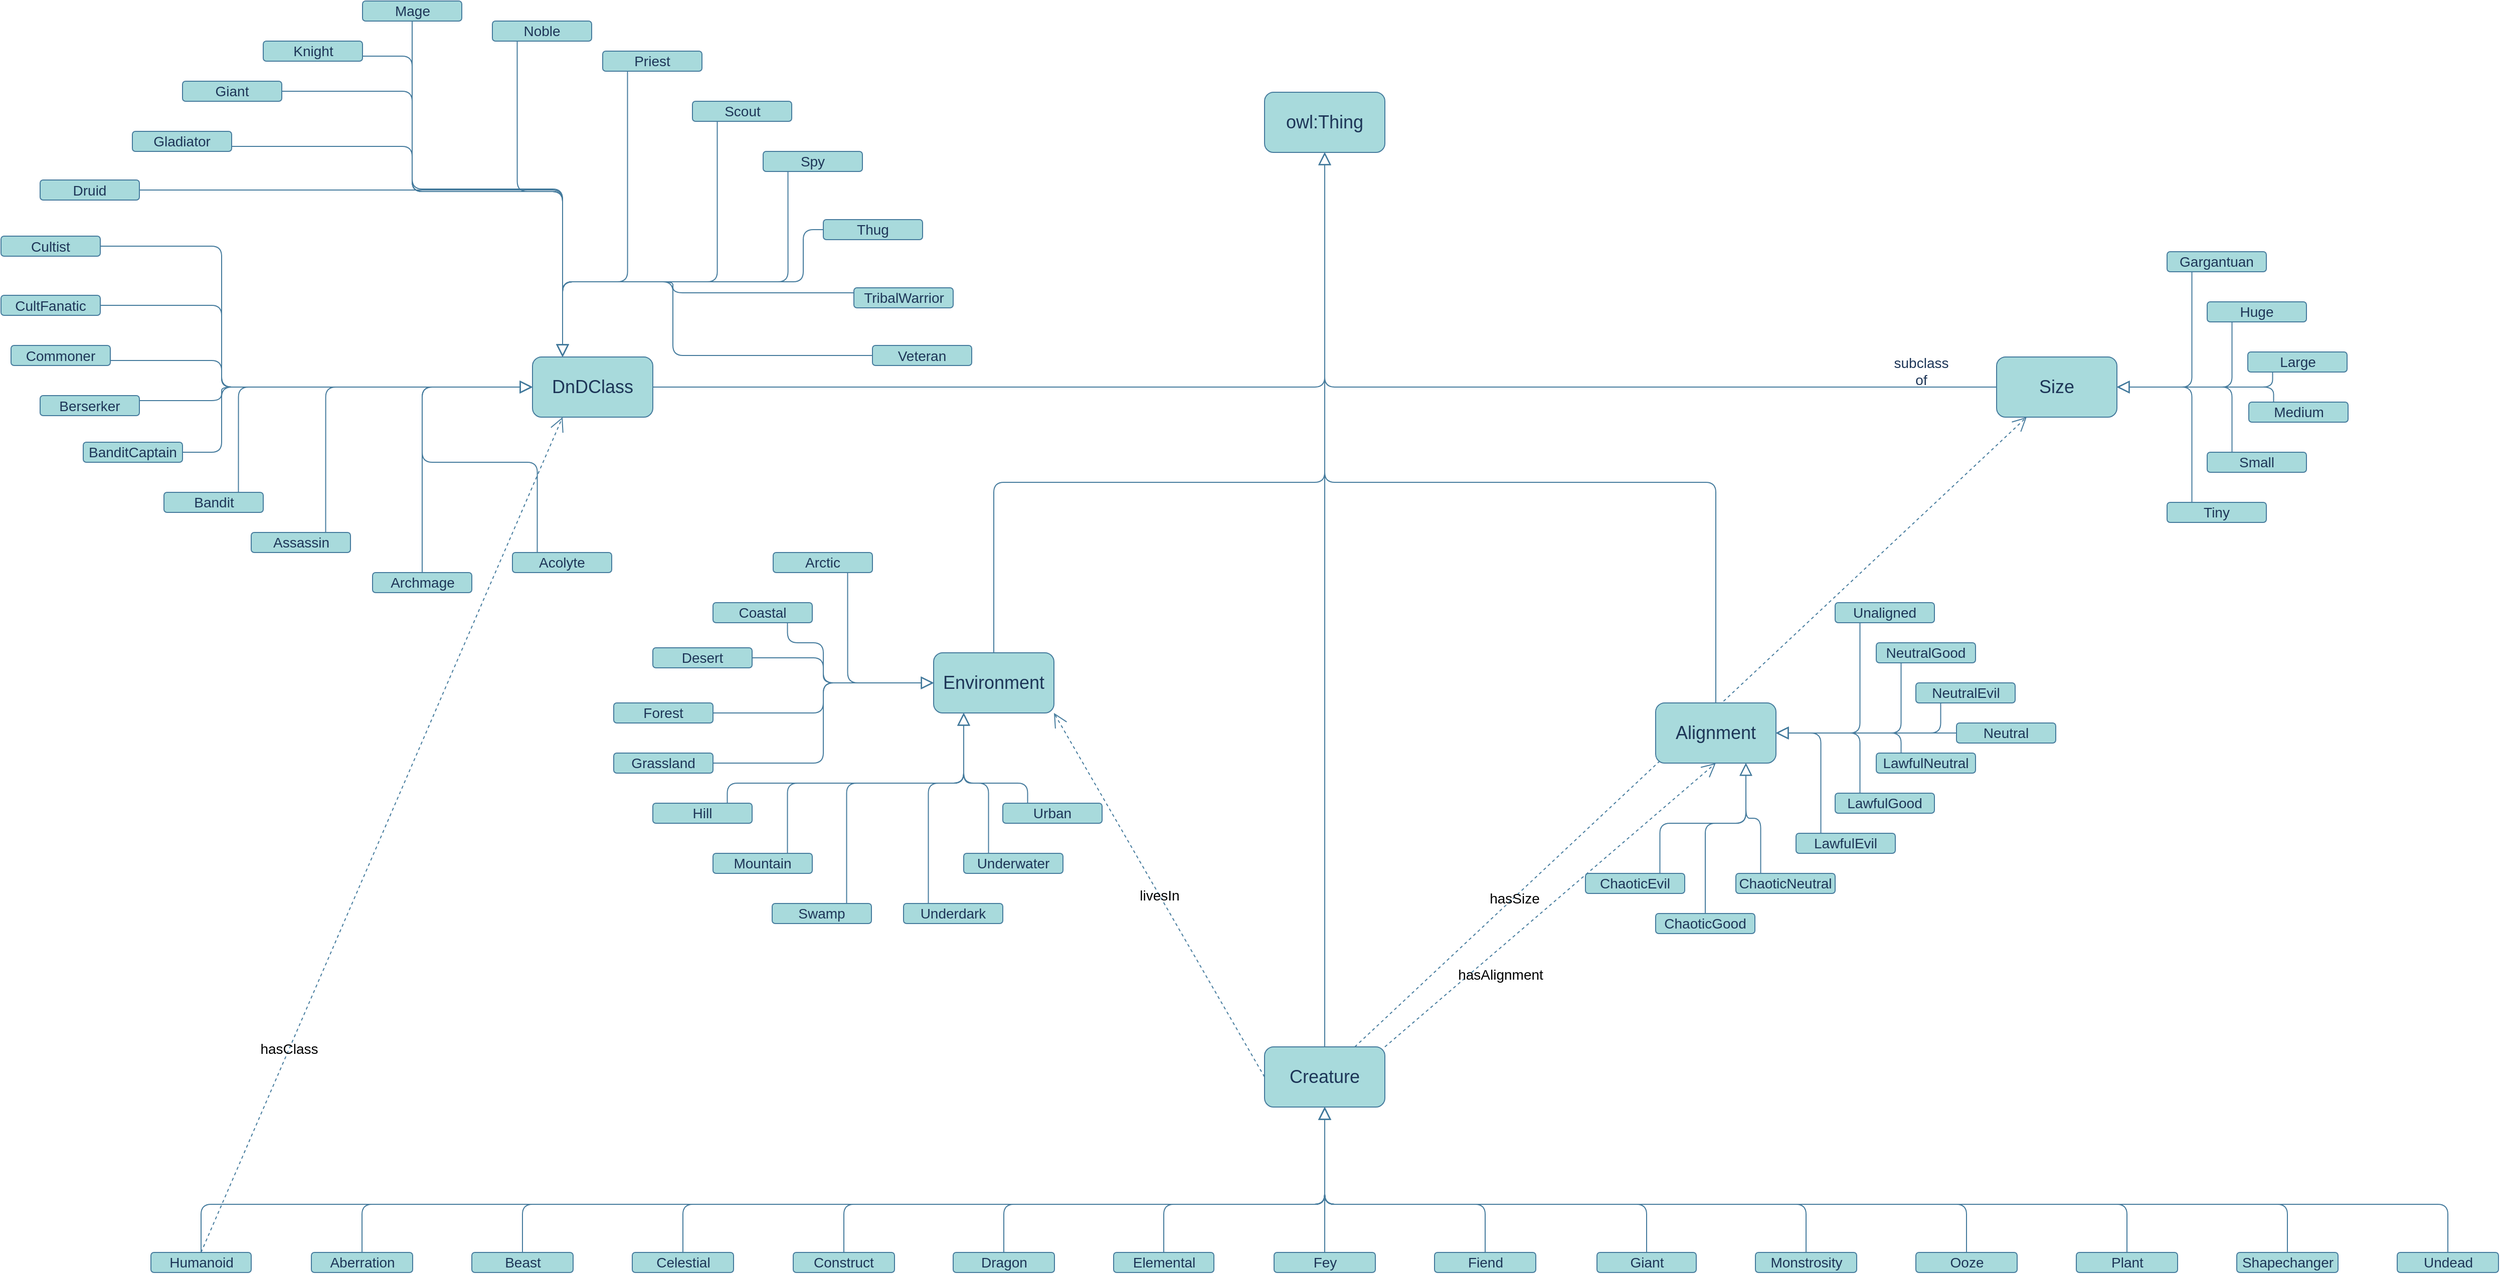 <mxfile version="24.4.4" type="device" pages="2">
  <diagram id="C5RBs43oDa-KdzZeNtuy" name="Page-1">
    <mxGraphModel dx="2845" dy="2347" grid="1" gridSize="10" guides="1" tooltips="1" connect="1" arrows="1" fold="1" page="1" pageScale="1" pageWidth="827" pageHeight="1169" background="none" math="0" shadow="0">
      <root>
        <mxCell id="WIyWlLk6GJQsqaUBKTNV-0" />
        <mxCell id="WIyWlLk6GJQsqaUBKTNV-1" parent="WIyWlLk6GJQsqaUBKTNV-0" />
        <mxCell id="zkfFHV4jXpPFQw0GAbJ--16" value="" style="endArrow=block;endSize=10;endFill=0;shadow=0;strokeWidth=1;rounded=1;curved=0;edgeStyle=elbowEdgeStyle;elbow=vertical;exitX=0.5;exitY=0;exitDx=0;exitDy=0;entryX=0.5;entryY=1;entryDx=0;entryDy=0;labelBackgroundColor=none;strokeColor=#457B9D;fontColor=default;fontSize=14;" parent="WIyWlLk6GJQsqaUBKTNV-1" source="FHGDtoVXzbjsq7zCovOQ-5" target="FHGDtoVXzbjsq7zCovOQ-0" edge="1">
          <mxGeometry width="160" relative="1" as="geometry">
            <mxPoint x="630" y="490" as="sourcePoint" />
            <mxPoint x="310" y="271" as="targetPoint" />
            <Array as="points">
              <mxPoint x="810" y="280" />
            </Array>
          </mxGeometry>
        </mxCell>
        <mxCell id="FHGDtoVXzbjsq7zCovOQ-0" value="owl:Thing" style="rounded=1;whiteSpace=wrap;html=1;labelBackgroundColor=none;fillColor=#A8DADC;strokeColor=#457B9D;fontColor=#1D3557;fontSize=18;" parent="WIyWlLk6GJQsqaUBKTNV-1" vertex="1">
          <mxGeometry x="750" y="-109" width="120" height="60" as="geometry" />
        </mxCell>
        <mxCell id="FHGDtoVXzbjsq7zCovOQ-1" value="DnDClass" style="rounded=1;whiteSpace=wrap;html=1;labelBackgroundColor=none;fillColor=#A8DADC;strokeColor=#457B9D;fontColor=#1D3557;fontSize=18;" parent="WIyWlLk6GJQsqaUBKTNV-1" vertex="1">
          <mxGeometry x="20" y="155" width="120" height="60" as="geometry" />
        </mxCell>
        <mxCell id="FHGDtoVXzbjsq7zCovOQ-2" value="Environment" style="rounded=1;whiteSpace=wrap;html=1;labelBackgroundColor=none;fillColor=#A8DADC;strokeColor=#457B9D;fontColor=#1D3557;fontSize=18;" parent="WIyWlLk6GJQsqaUBKTNV-1" vertex="1">
          <mxGeometry x="420" y="450" width="120" height="60" as="geometry" />
        </mxCell>
        <mxCell id="FHGDtoVXzbjsq7zCovOQ-4" value="Size" style="rounded=1;whiteSpace=wrap;html=1;labelBackgroundColor=none;fillColor=#A8DADC;strokeColor=#457B9D;fontColor=#1D3557;fontSize=18;" parent="WIyWlLk6GJQsqaUBKTNV-1" vertex="1">
          <mxGeometry x="1480" y="155" width="120" height="60" as="geometry" />
        </mxCell>
        <mxCell id="FHGDtoVXzbjsq7zCovOQ-5" value="Creature" style="rounded=1;whiteSpace=wrap;html=1;labelBackgroundColor=none;fillColor=#A8DADC;strokeColor=#457B9D;fontColor=#1D3557;fontSize=18;" parent="WIyWlLk6GJQsqaUBKTNV-1" vertex="1">
          <mxGeometry x="750" y="843" width="120" height="60" as="geometry" />
        </mxCell>
        <mxCell id="FHGDtoVXzbjsq7zCovOQ-6" value="" style="endArrow=block;endSize=10;endFill=0;shadow=0;strokeWidth=1;rounded=1;elbow=vertical;entryX=0.5;entryY=1;entryDx=0;entryDy=0;exitX=1;exitY=0.5;exitDx=0;exitDy=0;edgeStyle=orthogonalEdgeStyle;labelBackgroundColor=none;strokeColor=#457B9D;fontColor=default;fontSize=14;" parent="WIyWlLk6GJQsqaUBKTNV-1" source="FHGDtoVXzbjsq7zCovOQ-1" target="FHGDtoVXzbjsq7zCovOQ-0" edge="1">
          <mxGeometry width="160" relative="1" as="geometry">
            <mxPoint x="420" y="370" as="sourcePoint" />
            <mxPoint x="310" y="276" as="targetPoint" />
          </mxGeometry>
        </mxCell>
        <mxCell id="FHGDtoVXzbjsq7zCovOQ-7" value="" style="endArrow=block;endSize=10;endFill=0;shadow=0;strokeWidth=1;rounded=1;curved=0;edgeStyle=elbowEdgeStyle;elbow=vertical;exitX=0;exitY=0.5;exitDx=0;exitDy=0;entryX=0.5;entryY=1;entryDx=0;entryDy=0;labelBackgroundColor=none;strokeColor=#457B9D;fontColor=default;fontSize=14;" parent="WIyWlLk6GJQsqaUBKTNV-1" source="FHGDtoVXzbjsq7zCovOQ-4" target="FHGDtoVXzbjsq7zCovOQ-0" edge="1">
          <mxGeometry width="160" relative="1" as="geometry">
            <mxPoint x="430" y="380" as="sourcePoint" />
            <mxPoint x="810" y="170" as="targetPoint" />
            <Array as="points">
              <mxPoint x="1150" y="185" />
            </Array>
          </mxGeometry>
        </mxCell>
        <mxCell id="FHGDtoVXzbjsq7zCovOQ-8" value="" style="endArrow=block;endSize=10;endFill=0;shadow=0;strokeWidth=1;rounded=1;curved=0;edgeStyle=elbowEdgeStyle;elbow=vertical;exitX=0.5;exitY=0;exitDx=0;exitDy=0;entryX=0.5;entryY=1;entryDx=0;entryDy=0;labelBackgroundColor=none;strokeColor=#457B9D;fontColor=default;fontSize=14;" parent="WIyWlLk6GJQsqaUBKTNV-1" source="FHGDtoVXzbjsq7zCovOQ-2" target="FHGDtoVXzbjsq7zCovOQ-0" edge="1">
          <mxGeometry width="160" relative="1" as="geometry">
            <mxPoint x="440" y="390" as="sourcePoint" />
            <mxPoint x="810" y="170" as="targetPoint" />
            <Array as="points">
              <mxPoint x="810" y="280" />
            </Array>
          </mxGeometry>
        </mxCell>
        <mxCell id="FHGDtoVXzbjsq7zCovOQ-9" value="" style="endArrow=block;endSize=10;endFill=0;shadow=0;strokeWidth=1;rounded=1;curved=0;edgeStyle=elbowEdgeStyle;elbow=vertical;exitX=0.5;exitY=0;exitDx=0;exitDy=0;entryX=0.5;entryY=1;entryDx=0;entryDy=0;labelBackgroundColor=none;strokeColor=#457B9D;fontColor=default;fontSize=14;" parent="WIyWlLk6GJQsqaUBKTNV-1" source="FHGDtoVXzbjsq7zCovOQ-3" target="FHGDtoVXzbjsq7zCovOQ-0" edge="1">
          <mxGeometry width="160" relative="1" as="geometry">
            <mxPoint x="450" y="400" as="sourcePoint" />
            <mxPoint x="810" y="170" as="targetPoint" />
            <Array as="points">
              <mxPoint x="880" y="280" />
            </Array>
          </mxGeometry>
        </mxCell>
        <mxCell id="FHGDtoVXzbjsq7zCovOQ-11" value="hasSize" style="endArrow=open;endSize=12;dashed=1;html=1;rounded=1;exitX=0.75;exitY=0;exitDx=0;exitDy=0;entryX=0.25;entryY=1;entryDx=0;entryDy=0;labelBackgroundColor=none;strokeColor=#457B9D;fontColor=default;fontSize=14;" parent="WIyWlLk6GJQsqaUBKTNV-1" source="FHGDtoVXzbjsq7zCovOQ-5" target="FHGDtoVXzbjsq7zCovOQ-4" edge="1">
          <mxGeometry x="-0.526" y="-1" width="160" relative="1" as="geometry">
            <mxPoint x="540" y="300" as="sourcePoint" />
            <mxPoint x="700" y="300" as="targetPoint" />
            <mxPoint as="offset" />
          </mxGeometry>
        </mxCell>
        <mxCell id="FHGDtoVXzbjsq7zCovOQ-12" value="livesIn" style="endArrow=open;endSize=12;dashed=1;html=1;rounded=1;exitX=0;exitY=0.5;exitDx=0;exitDy=0;entryX=1;entryY=1;entryDx=0;entryDy=0;labelBackgroundColor=none;strokeColor=#457B9D;fontColor=default;fontSize=14;" parent="WIyWlLk6GJQsqaUBKTNV-1" source="FHGDtoVXzbjsq7zCovOQ-5" target="FHGDtoVXzbjsq7zCovOQ-2" edge="1">
          <mxGeometry width="160" relative="1" as="geometry">
            <mxPoint x="550" y="310" as="sourcePoint" />
            <mxPoint x="710" y="310" as="targetPoint" />
          </mxGeometry>
        </mxCell>
        <mxCell id="FHGDtoVXzbjsq7zCovOQ-15" value="Humanoid" style="rounded=1;whiteSpace=wrap;html=1;labelBackgroundColor=none;fillColor=#A8DADC;strokeColor=#457B9D;fontColor=#1D3557;fontSize=14;" parent="WIyWlLk6GJQsqaUBKTNV-1" vertex="1">
          <mxGeometry x="-360.5" y="1048" width="100" height="20" as="geometry" />
        </mxCell>
        <mxCell id="FHGDtoVXzbjsq7zCovOQ-16" value="" style="endArrow=block;endSize=10;endFill=0;shadow=0;strokeWidth=1;rounded=1;curved=0;edgeStyle=elbowEdgeStyle;elbow=vertical;entryX=0.5;entryY=1;entryDx=0;entryDy=0;exitX=0.5;exitY=0;exitDx=0;exitDy=0;labelBackgroundColor=none;strokeColor=#457B9D;fontColor=default;fontSize=14;" parent="WIyWlLk6GJQsqaUBKTNV-1" source="FHGDtoVXzbjsq7zCovOQ-15" target="FHGDtoVXzbjsq7zCovOQ-5" edge="1">
          <mxGeometry width="160" relative="1" as="geometry">
            <mxPoint x="570" y="238" as="sourcePoint" />
            <mxPoint x="820" y="90" as="targetPoint" />
            <Array as="points">
              <mxPoint x="510" y="1000" />
            </Array>
          </mxGeometry>
        </mxCell>
        <mxCell id="FHGDtoVXzbjsq7zCovOQ-19" value="subclass of" style="text;html=1;align=center;verticalAlign=middle;whiteSpace=wrap;rounded=1;labelBackgroundColor=none;fontColor=#1D3557;fontSize=14;" parent="WIyWlLk6GJQsqaUBKTNV-1" vertex="1">
          <mxGeometry x="1370" y="155" width="70" height="28" as="geometry" />
        </mxCell>
        <mxCell id="FHGDtoVXzbjsq7zCovOQ-20" value="hasClass" style="endArrow=open;endSize=12;dashed=1;html=1;rounded=1;exitX=0.5;exitY=0;exitDx=0;exitDy=0;entryX=0.25;entryY=1;entryDx=0;entryDy=0;labelBackgroundColor=none;strokeColor=#457B9D;fontColor=default;fontSize=14;" parent="WIyWlLk6GJQsqaUBKTNV-1" source="FHGDtoVXzbjsq7zCovOQ-15" target="FHGDtoVXzbjsq7zCovOQ-1" edge="1">
          <mxGeometry x="-0.512" width="160" relative="1" as="geometry">
            <mxPoint x="590" y="420" as="sourcePoint" />
            <mxPoint x="1000" y="420" as="targetPoint" />
            <mxPoint as="offset" />
          </mxGeometry>
        </mxCell>
        <mxCell id="mx6fACQu4inzdKoDhe1S-0" value="Aberration" style="rounded=1;whiteSpace=wrap;html=1;labelBackgroundColor=none;fillColor=#A8DADC;strokeColor=#457B9D;fontColor=#1D3557;fontSize=14;" parent="WIyWlLk6GJQsqaUBKTNV-1" vertex="1">
          <mxGeometry x="-200.5" y="1048" width="101" height="20" as="geometry" />
        </mxCell>
        <mxCell id="mx6fACQu4inzdKoDhe1S-1" value="Fiend" style="rounded=1;whiteSpace=wrap;html=1;labelBackgroundColor=none;fillColor=#A8DADC;strokeColor=#457B9D;fontColor=#1D3557;fontSize=14;" parent="WIyWlLk6GJQsqaUBKTNV-1" vertex="1">
          <mxGeometry x="919.5" y="1048" width="101" height="20" as="geometry" />
        </mxCell>
        <mxCell id="mx6fACQu4inzdKoDhe1S-2" value="Fey" style="rounded=1;whiteSpace=wrap;html=1;labelBackgroundColor=none;fillColor=#A8DADC;strokeColor=#457B9D;fontColor=#1D3557;fontSize=14;" parent="WIyWlLk6GJQsqaUBKTNV-1" vertex="1">
          <mxGeometry x="759.5" y="1048" width="101" height="20" as="geometry" />
        </mxCell>
        <mxCell id="mx6fACQu4inzdKoDhe1S-3" value="Elemental" style="rounded=1;whiteSpace=wrap;html=1;labelBackgroundColor=none;fillColor=#A8DADC;strokeColor=#457B9D;fontColor=#1D3557;fontSize=14;" parent="WIyWlLk6GJQsqaUBKTNV-1" vertex="1">
          <mxGeometry x="599.5" y="1048" width="100" height="20" as="geometry" />
        </mxCell>
        <mxCell id="mx6fACQu4inzdKoDhe1S-4" value="Construct" style="rounded=1;whiteSpace=wrap;html=1;labelBackgroundColor=none;fillColor=#A8DADC;strokeColor=#457B9D;fontColor=#1D3557;fontSize=14;" parent="WIyWlLk6GJQsqaUBKTNV-1" vertex="1">
          <mxGeometry x="280" y="1048" width="101" height="20" as="geometry" />
        </mxCell>
        <mxCell id="mx6fACQu4inzdKoDhe1S-5" value="Celestial" style="rounded=1;whiteSpace=wrap;html=1;labelBackgroundColor=none;fillColor=#A8DADC;strokeColor=#457B9D;fontColor=#1D3557;fontSize=14;" parent="WIyWlLk6GJQsqaUBKTNV-1" vertex="1">
          <mxGeometry x="119.5" y="1048" width="101" height="20" as="geometry" />
        </mxCell>
        <mxCell id="mx6fACQu4inzdKoDhe1S-6" value="Beast" style="rounded=1;whiteSpace=wrap;html=1;labelBackgroundColor=none;fillColor=#A8DADC;strokeColor=#457B9D;fontColor=#1D3557;fontSize=14;" parent="WIyWlLk6GJQsqaUBKTNV-1" vertex="1">
          <mxGeometry x="-40.5" y="1048" width="101" height="20" as="geometry" />
        </mxCell>
        <mxCell id="mx6fACQu4inzdKoDhe1S-7" value="Undead" style="rounded=1;whiteSpace=wrap;html=1;labelBackgroundColor=none;fillColor=#A8DADC;strokeColor=#457B9D;fontColor=#1D3557;fontSize=14;" parent="WIyWlLk6GJQsqaUBKTNV-1" vertex="1">
          <mxGeometry x="1879.5" y="1048" width="101" height="20" as="geometry" />
        </mxCell>
        <mxCell id="mx6fACQu4inzdKoDhe1S-8" value="Shapechanger" style="rounded=1;whiteSpace=wrap;html=1;labelBackgroundColor=none;fillColor=#A8DADC;strokeColor=#457B9D;fontColor=#1D3557;fontSize=14;" parent="WIyWlLk6GJQsqaUBKTNV-1" vertex="1">
          <mxGeometry x="1719.5" y="1048" width="101" height="20" as="geometry" />
        </mxCell>
        <mxCell id="mx6fACQu4inzdKoDhe1S-9" value="Plant" style="rounded=1;whiteSpace=wrap;html=1;labelBackgroundColor=none;fillColor=#A8DADC;strokeColor=#457B9D;fontColor=#1D3557;fontSize=14;" parent="WIyWlLk6GJQsqaUBKTNV-1" vertex="1">
          <mxGeometry x="1559.5" y="1048" width="101" height="20" as="geometry" />
        </mxCell>
        <mxCell id="mx6fACQu4inzdKoDhe1S-10" value="Ooze" style="rounded=1;whiteSpace=wrap;html=1;labelBackgroundColor=none;fillColor=#A8DADC;strokeColor=#457B9D;fontColor=#1D3557;fontSize=14;" parent="WIyWlLk6GJQsqaUBKTNV-1" vertex="1">
          <mxGeometry x="1399.5" y="1048" width="101" height="20" as="geometry" />
        </mxCell>
        <mxCell id="mx6fACQu4inzdKoDhe1S-11" value="Monstrosity" style="rounded=1;whiteSpace=wrap;html=1;labelBackgroundColor=none;fillColor=#A8DADC;strokeColor=#457B9D;fontColor=#1D3557;fontSize=14;" parent="WIyWlLk6GJQsqaUBKTNV-1" vertex="1">
          <mxGeometry x="1239.5" y="1048" width="101" height="20" as="geometry" />
        </mxCell>
        <mxCell id="mx6fACQu4inzdKoDhe1S-12" value="Giant" style="rounded=1;whiteSpace=wrap;html=1;labelBackgroundColor=none;fillColor=#A8DADC;strokeColor=#457B9D;fontColor=#1D3557;fontSize=14;" parent="WIyWlLk6GJQsqaUBKTNV-1" vertex="1">
          <mxGeometry x="1081.5" y="1048" width="99" height="20" as="geometry" />
        </mxCell>
        <mxCell id="mx6fACQu4inzdKoDhe1S-13" value="Dragon" style="rounded=1;whiteSpace=wrap;html=1;labelBackgroundColor=none;fillColor=#A8DADC;strokeColor=#457B9D;fontColor=#1D3557;fontSize=14;" parent="WIyWlLk6GJQsqaUBKTNV-1" vertex="1">
          <mxGeometry x="439.5" y="1048" width="101" height="20" as="geometry" />
        </mxCell>
        <mxCell id="mx6fACQu4inzdKoDhe1S-16" value="" style="endArrow=block;endSize=10;endFill=0;shadow=0;strokeWidth=1;rounded=1;curved=0;edgeStyle=elbowEdgeStyle;elbow=vertical;exitX=0.5;exitY=0;exitDx=0;exitDy=0;labelBackgroundColor=none;strokeColor=#457B9D;fontColor=default;entryX=0.5;entryY=1;entryDx=0;entryDy=0;fontSize=14;" parent="WIyWlLk6GJQsqaUBKTNV-1" source="mx6fACQu4inzdKoDhe1S-0" target="FHGDtoVXzbjsq7zCovOQ-5" edge="1">
          <mxGeometry width="160" relative="1" as="geometry">
            <mxPoint x="84" y="1010" as="sourcePoint" />
            <mxPoint x="320" y="890" as="targetPoint" />
            <Array as="points">
              <mxPoint x="90" y="1000" />
            </Array>
          </mxGeometry>
        </mxCell>
        <mxCell id="mx6fACQu4inzdKoDhe1S-17" value="" style="endArrow=block;endSize=10;endFill=0;shadow=0;strokeWidth=1;rounded=1;curved=0;edgeStyle=elbowEdgeStyle;elbow=vertical;exitX=0.5;exitY=0;exitDx=0;exitDy=0;labelBackgroundColor=none;strokeColor=#457B9D;fontColor=default;entryX=0.5;entryY=1;entryDx=0;entryDy=0;fontSize=14;" parent="WIyWlLk6GJQsqaUBKTNV-1" source="mx6fACQu4inzdKoDhe1S-6" target="FHGDtoVXzbjsq7zCovOQ-5" edge="1">
          <mxGeometry width="160" relative="1" as="geometry">
            <mxPoint x="94" y="1020" as="sourcePoint" />
            <mxPoint x="330" y="900" as="targetPoint" />
            <Array as="points">
              <mxPoint x="190" y="1000" />
            </Array>
          </mxGeometry>
        </mxCell>
        <mxCell id="mx6fACQu4inzdKoDhe1S-18" value="" style="endArrow=block;endSize=10;endFill=0;shadow=0;strokeWidth=1;rounded=1;curved=0;edgeStyle=elbowEdgeStyle;elbow=vertical;exitX=0.5;exitY=0;exitDx=0;exitDy=0;labelBackgroundColor=none;strokeColor=#457B9D;fontColor=default;entryX=0.5;entryY=1;entryDx=0;entryDy=0;fontSize=14;" parent="WIyWlLk6GJQsqaUBKTNV-1" source="mx6fACQu4inzdKoDhe1S-5" target="FHGDtoVXzbjsq7zCovOQ-5" edge="1">
          <mxGeometry width="160" relative="1" as="geometry">
            <mxPoint x="104" y="1030" as="sourcePoint" />
            <mxPoint x="340" y="910" as="targetPoint" />
            <Array as="points">
              <mxPoint x="260" y="1000" />
            </Array>
          </mxGeometry>
        </mxCell>
        <mxCell id="mx6fACQu4inzdKoDhe1S-19" value="" style="endArrow=block;endSize=10;endFill=0;shadow=0;strokeWidth=1;rounded=1;curved=0;edgeStyle=elbowEdgeStyle;elbow=vertical;exitX=0.5;exitY=0;exitDx=0;exitDy=0;labelBackgroundColor=none;strokeColor=#457B9D;fontColor=default;entryX=0.5;entryY=1;entryDx=0;entryDy=0;fontSize=14;" parent="WIyWlLk6GJQsqaUBKTNV-1" source="mx6fACQu4inzdKoDhe1S-4" target="FHGDtoVXzbjsq7zCovOQ-5" edge="1">
          <mxGeometry width="160" relative="1" as="geometry">
            <mxPoint x="114" y="1040" as="sourcePoint" />
            <mxPoint x="350" y="920" as="targetPoint" />
            <Array as="points">
              <mxPoint x="350" y="1000" />
            </Array>
          </mxGeometry>
        </mxCell>
        <mxCell id="mx6fACQu4inzdKoDhe1S-20" value="" style="endArrow=block;endSize=10;endFill=0;shadow=0;strokeWidth=1;rounded=1;curved=0;edgeStyle=elbowEdgeStyle;elbow=vertical;exitX=0.5;exitY=0;exitDx=0;exitDy=0;labelBackgroundColor=none;strokeColor=#457B9D;fontColor=default;entryX=0.5;entryY=1;entryDx=0;entryDy=0;fontSize=14;" parent="WIyWlLk6GJQsqaUBKTNV-1" source="mx6fACQu4inzdKoDhe1S-13" target="FHGDtoVXzbjsq7zCovOQ-5" edge="1">
          <mxGeometry width="160" relative="1" as="geometry">
            <mxPoint x="124" y="1050" as="sourcePoint" />
            <mxPoint x="360" y="930" as="targetPoint" />
            <Array as="points">
              <mxPoint x="510" y="1000" />
            </Array>
          </mxGeometry>
        </mxCell>
        <mxCell id="mx6fACQu4inzdKoDhe1S-21" value="" style="endArrow=block;endSize=10;endFill=0;shadow=0;strokeWidth=1;rounded=1;curved=0;edgeStyle=elbowEdgeStyle;elbow=vertical;exitX=0.5;exitY=0;exitDx=0;exitDy=0;labelBackgroundColor=none;strokeColor=#457B9D;fontColor=default;entryX=0.5;entryY=1;entryDx=0;entryDy=0;fontSize=14;" parent="WIyWlLk6GJQsqaUBKTNV-1" source="mx6fACQu4inzdKoDhe1S-2" target="FHGDtoVXzbjsq7zCovOQ-5" edge="1">
          <mxGeometry width="160" relative="1" as="geometry">
            <mxPoint x="870" y="1020" as="sourcePoint" />
            <mxPoint x="1106" y="900" as="targetPoint" />
            <Array as="points" />
          </mxGeometry>
        </mxCell>
        <mxCell id="mx6fACQu4inzdKoDhe1S-22" value="" style="endArrow=block;endSize=10;endFill=0;shadow=0;strokeWidth=1;rounded=1;curved=0;edgeStyle=elbowEdgeStyle;elbow=vertical;exitX=0.5;exitY=0;exitDx=0;exitDy=0;labelBackgroundColor=none;strokeColor=#457B9D;fontColor=default;entryX=0.5;entryY=1;entryDx=0;entryDy=0;fontSize=14;" parent="WIyWlLk6GJQsqaUBKTNV-1" source="mx6fACQu4inzdKoDhe1S-3" target="FHGDtoVXzbjsq7zCovOQ-5" edge="1">
          <mxGeometry width="160" relative="1" as="geometry">
            <mxPoint x="880" y="1030" as="sourcePoint" />
            <mxPoint x="1116" y="910" as="targetPoint" />
            <Array as="points">
              <mxPoint x="800" y="1000" />
            </Array>
          </mxGeometry>
        </mxCell>
        <mxCell id="mx6fACQu4inzdKoDhe1S-23" value="" style="endArrow=block;endSize=10;endFill=0;shadow=0;strokeWidth=1;rounded=1;curved=0;edgeStyle=elbowEdgeStyle;elbow=vertical;exitX=0.5;exitY=0;exitDx=0;exitDy=0;labelBackgroundColor=none;strokeColor=#457B9D;fontColor=default;entryX=0.5;entryY=1;entryDx=0;entryDy=0;fontSize=14;" parent="WIyWlLk6GJQsqaUBKTNV-1" source="mx6fACQu4inzdKoDhe1S-9" target="FHGDtoVXzbjsq7zCovOQ-5" edge="1">
          <mxGeometry width="160" relative="1" as="geometry">
            <mxPoint x="1140" y="1010" as="sourcePoint" />
            <mxPoint x="1376" y="890" as="targetPoint" />
            <Array as="points">
              <mxPoint x="1490" y="1000" />
            </Array>
          </mxGeometry>
        </mxCell>
        <mxCell id="mx6fACQu4inzdKoDhe1S-24" value="" style="endArrow=block;endSize=10;endFill=0;shadow=0;strokeWidth=1;rounded=1;curved=0;edgeStyle=elbowEdgeStyle;elbow=vertical;exitX=0.5;exitY=0;exitDx=0;exitDy=0;labelBackgroundColor=none;strokeColor=#457B9D;fontColor=default;entryX=0.5;entryY=1;entryDx=0;entryDy=0;fontSize=14;" parent="WIyWlLk6GJQsqaUBKTNV-1" source="mx6fACQu4inzdKoDhe1S-7" target="FHGDtoVXzbjsq7zCovOQ-5" edge="1">
          <mxGeometry width="160" relative="1" as="geometry">
            <mxPoint x="1370" y="970" as="sourcePoint" />
            <mxPoint x="1310" y="870" as="targetPoint" />
            <Array as="points">
              <mxPoint x="1620" y="1000" />
            </Array>
          </mxGeometry>
        </mxCell>
        <mxCell id="mx6fACQu4inzdKoDhe1S-25" value="" style="endArrow=block;endSize=10;endFill=0;shadow=0;strokeWidth=1;rounded=1;curved=0;edgeStyle=elbowEdgeStyle;elbow=vertical;exitX=0.5;exitY=0;exitDx=0;exitDy=0;labelBackgroundColor=none;strokeColor=#457B9D;fontColor=default;entryX=0.5;entryY=1;entryDx=0;entryDy=0;fontSize=14;" parent="WIyWlLk6GJQsqaUBKTNV-1" source="mx6fACQu4inzdKoDhe1S-8" target="FHGDtoVXzbjsq7zCovOQ-5" edge="1">
          <mxGeometry width="160" relative="1" as="geometry">
            <mxPoint x="1424.5" y="980" as="sourcePoint" />
            <mxPoint x="1340" y="860" as="targetPoint" />
            <Array as="points">
              <mxPoint x="1550" y="1000" />
            </Array>
          </mxGeometry>
        </mxCell>
        <mxCell id="mx6fACQu4inzdKoDhe1S-26" value="" style="endArrow=block;endSize=10;endFill=0;shadow=0;strokeWidth=1;rounded=1;curved=0;edgeStyle=elbowEdgeStyle;elbow=vertical;labelBackgroundColor=none;strokeColor=#457B9D;fontColor=default;entryX=0.5;entryY=1;entryDx=0;entryDy=0;fontSize=14;" parent="WIyWlLk6GJQsqaUBKTNV-1" source="mx6fACQu4inzdKoDhe1S-10" target="FHGDtoVXzbjsq7zCovOQ-5" edge="1">
          <mxGeometry width="160" relative="1" as="geometry">
            <mxPoint x="920" y="1070" as="sourcePoint" />
            <mxPoint x="1156" y="950" as="targetPoint" />
            <Array as="points">
              <mxPoint x="1040" y="1000" />
            </Array>
          </mxGeometry>
        </mxCell>
        <mxCell id="mx6fACQu4inzdKoDhe1S-27" value="" style="endArrow=block;endSize=10;endFill=0;shadow=0;strokeWidth=1;rounded=1;curved=0;edgeStyle=elbowEdgeStyle;elbow=vertical;exitX=0.5;exitY=0;exitDx=0;exitDy=0;labelBackgroundColor=none;strokeColor=#457B9D;fontColor=default;entryX=0.5;entryY=1;entryDx=0;entryDy=0;fontSize=14;" parent="WIyWlLk6GJQsqaUBKTNV-1" source="mx6fACQu4inzdKoDhe1S-11" target="FHGDtoVXzbjsq7zCovOQ-5" edge="1">
          <mxGeometry width="160" relative="1" as="geometry">
            <mxPoint x="930" y="1080" as="sourcePoint" />
            <mxPoint x="1166" y="960" as="targetPoint" />
            <Array as="points">
              <mxPoint x="1230" y="1000" />
            </Array>
          </mxGeometry>
        </mxCell>
        <mxCell id="mx6fACQu4inzdKoDhe1S-28" value="" style="endArrow=block;endSize=10;endFill=0;shadow=0;strokeWidth=1;rounded=1;curved=0;edgeStyle=elbowEdgeStyle;elbow=vertical;exitX=0.5;exitY=0;exitDx=0;exitDy=0;labelBackgroundColor=none;strokeColor=#457B9D;fontColor=default;entryX=0.5;entryY=1;entryDx=0;entryDy=0;fontSize=14;" parent="WIyWlLk6GJQsqaUBKTNV-1" source="mx6fACQu4inzdKoDhe1S-12" target="FHGDtoVXzbjsq7zCovOQ-5" edge="1">
          <mxGeometry width="160" relative="1" as="geometry">
            <mxPoint x="940" y="1090" as="sourcePoint" />
            <mxPoint x="1176" y="970" as="targetPoint" />
            <Array as="points">
              <mxPoint x="1150" y="1000" />
            </Array>
          </mxGeometry>
        </mxCell>
        <mxCell id="mx6fACQu4inzdKoDhe1S-29" value="" style="endArrow=block;endSize=10;endFill=0;shadow=0;strokeWidth=1;rounded=1;curved=0;edgeStyle=elbowEdgeStyle;elbow=vertical;exitX=0.5;exitY=0;exitDx=0;exitDy=0;labelBackgroundColor=none;strokeColor=#457B9D;fontColor=default;entryX=0.5;entryY=1;entryDx=0;entryDy=0;fontSize=14;" parent="WIyWlLk6GJQsqaUBKTNV-1" source="mx6fACQu4inzdKoDhe1S-1" target="FHGDtoVXzbjsq7zCovOQ-5" edge="1">
          <mxGeometry width="160" relative="1" as="geometry">
            <mxPoint x="950" y="1100" as="sourcePoint" />
            <mxPoint x="1186" y="980" as="targetPoint" />
            <Array as="points">
              <mxPoint x="880" y="1000" />
            </Array>
          </mxGeometry>
        </mxCell>
        <mxCell id="mx6fACQu4inzdKoDhe1S-30" value="Archmage" style="rounded=1;whiteSpace=wrap;html=1;labelBackgroundColor=none;fillColor=#A8DADC;strokeColor=#457B9D;fontColor=#1D3557;fontSize=14;" parent="WIyWlLk6GJQsqaUBKTNV-1" vertex="1">
          <mxGeometry x="-139.5" y="370" width="99" height="20" as="geometry" />
        </mxCell>
        <mxCell id="mx6fACQu4inzdKoDhe1S-31" value="NeutralGood" style="rounded=1;whiteSpace=wrap;html=1;labelBackgroundColor=none;fillColor=#A8DADC;strokeColor=#457B9D;fontColor=#1D3557;fontSize=14;" parent="WIyWlLk6GJQsqaUBKTNV-1" vertex="1">
          <mxGeometry x="1360" y="440" width="99" height="20" as="geometry" />
        </mxCell>
        <mxCell id="mx6fACQu4inzdKoDhe1S-32" value="Unaligned" style="rounded=1;whiteSpace=wrap;html=1;labelBackgroundColor=none;fillColor=#A8DADC;strokeColor=#457B9D;fontColor=#1D3557;fontSize=14;" parent="WIyWlLk6GJQsqaUBKTNV-1" vertex="1">
          <mxGeometry x="1319" y="400" width="99" height="20" as="geometry" />
        </mxCell>
        <mxCell id="mx6fACQu4inzdKoDhe1S-38" value="LawfulNeutral" style="rounded=1;whiteSpace=wrap;html=1;labelBackgroundColor=none;fillColor=#A8DADC;strokeColor=#457B9D;fontColor=#1D3557;fontSize=14;" parent="WIyWlLk6GJQsqaUBKTNV-1" vertex="1">
          <mxGeometry x="1360" y="550" width="99" height="20" as="geometry" />
        </mxCell>
        <mxCell id="mx6fACQu4inzdKoDhe1S-39" value="Neutral" style="rounded=1;whiteSpace=wrap;html=1;labelBackgroundColor=none;fillColor=#A8DADC;strokeColor=#457B9D;fontColor=#1D3557;fontSize=14;" parent="WIyWlLk6GJQsqaUBKTNV-1" vertex="1">
          <mxGeometry x="1440" y="520" width="99" height="20" as="geometry" />
        </mxCell>
        <mxCell id="mx6fACQu4inzdKoDhe1S-40" value="NeutralEvil" style="rounded=1;whiteSpace=wrap;html=1;labelBackgroundColor=none;fillColor=#A8DADC;strokeColor=#457B9D;fontColor=#1D3557;fontSize=14;" parent="WIyWlLk6GJQsqaUBKTNV-1" vertex="1">
          <mxGeometry x="1399.5" y="480" width="99" height="20" as="geometry" />
        </mxCell>
        <mxCell id="mx6fACQu4inzdKoDhe1S-44" value="hasAlignment" style="endArrow=open;endSize=12;dashed=1;html=1;rounded=1;exitX=1;exitY=0;exitDx=0;exitDy=0;entryX=0.5;entryY=1;entryDx=0;entryDy=0;labelBackgroundColor=none;strokeColor=#457B9D;fontColor=default;fontSize=14;" parent="WIyWlLk6GJQsqaUBKTNV-1" source="FHGDtoVXzbjsq7zCovOQ-5" target="FHGDtoVXzbjsq7zCovOQ-3" edge="1">
          <mxGeometry x="-0.381" y="-20" width="160" relative="1" as="geometry">
            <mxPoint x="760" y="920" as="sourcePoint" />
            <mxPoint x="490" y="520" as="targetPoint" />
            <mxPoint as="offset" />
          </mxGeometry>
        </mxCell>
        <mxCell id="mx6fACQu4inzdKoDhe1S-46" value="" style="endArrow=block;endSize=10;endFill=0;shadow=0;strokeWidth=1;rounded=1;edgeStyle=orthogonalEdgeStyle;elbow=vertical;exitX=0.5;exitY=0;exitDx=0;exitDy=0;labelBackgroundColor=none;strokeColor=#457B9D;fontColor=default;entryX=0;entryY=0.5;entryDx=0;entryDy=0;fontSize=14;" parent="WIyWlLk6GJQsqaUBKTNV-1" source="mx6fACQu4inzdKoDhe1S-30" target="FHGDtoVXzbjsq7zCovOQ-1" edge="1">
          <mxGeometry width="160" relative="1" as="geometry">
            <mxPoint x="-260.0" y="235" as="sourcePoint" />
            <mxPoint x="-260.0" y="135" as="targetPoint" />
          </mxGeometry>
        </mxCell>
        <mxCell id="mx6fACQu4inzdKoDhe1S-47" value="" style="endArrow=block;endSize=10;endFill=0;shadow=0;strokeWidth=1;rounded=1;curved=0;edgeStyle=elbowEdgeStyle;elbow=vertical;exitX=0.25;exitY=1;exitDx=0;exitDy=0;labelBackgroundColor=none;strokeColor=#457B9D;fontColor=default;entryX=1;entryY=0.5;entryDx=0;entryDy=0;fontSize=14;" parent="WIyWlLk6GJQsqaUBKTNV-1" source="mx6fACQu4inzdKoDhe1S-31" target="FHGDtoVXzbjsq7zCovOQ-3" edge="1">
          <mxGeometry width="160" relative="1" as="geometry">
            <mxPoint x="1538.5" y="700" as="sourcePoint" />
            <mxPoint x="1538.5" y="600" as="targetPoint" />
            <Array as="points">
              <mxPoint x="1340" y="530" />
            </Array>
          </mxGeometry>
        </mxCell>
        <mxCell id="mx6fACQu4inzdKoDhe1S-48" value="" style="endArrow=block;endSize=10;endFill=0;shadow=0;strokeWidth=1;rounded=1;curved=0;edgeStyle=elbowEdgeStyle;elbow=vertical;labelBackgroundColor=none;strokeColor=#457B9D;fontColor=default;entryX=1;entryY=0.5;entryDx=0;entryDy=0;exitX=0.25;exitY=1;exitDx=0;exitDy=0;fontSize=14;" parent="WIyWlLk6GJQsqaUBKTNV-1" source="mx6fACQu4inzdKoDhe1S-40" target="FHGDtoVXzbjsq7zCovOQ-3" edge="1">
          <mxGeometry width="160" relative="1" as="geometry">
            <mxPoint x="1480" y="670" as="sourcePoint" />
            <mxPoint x="1548.5" y="610" as="targetPoint" />
            <Array as="points">
              <mxPoint x="1360" y="530" />
            </Array>
          </mxGeometry>
        </mxCell>
        <mxCell id="mx6fACQu4inzdKoDhe1S-49" value="" style="endArrow=block;endSize=10;endFill=0;shadow=0;strokeWidth=1;rounded=1;elbow=vertical;labelBackgroundColor=none;strokeColor=#457B9D;fontColor=default;entryX=1;entryY=0.5;entryDx=0;entryDy=0;exitX=0;exitY=0.5;exitDx=0;exitDy=0;edgeStyle=orthogonalEdgeStyle;fontSize=14;" parent="WIyWlLk6GJQsqaUBKTNV-1" source="mx6fACQu4inzdKoDhe1S-39" target="FHGDtoVXzbjsq7zCovOQ-3" edge="1">
          <mxGeometry width="160" relative="1" as="geometry">
            <mxPoint x="1450" y="510" as="sourcePoint" />
            <mxPoint x="1558.5" y="620" as="targetPoint" />
          </mxGeometry>
        </mxCell>
        <mxCell id="mx6fACQu4inzdKoDhe1S-50" value="" style="endArrow=block;endSize=10;endFill=0;shadow=0;strokeWidth=1;rounded=1;curved=0;edgeStyle=elbowEdgeStyle;elbow=vertical;exitX=0.25;exitY=0;exitDx=0;exitDy=0;labelBackgroundColor=none;strokeColor=#457B9D;fontColor=default;entryX=1;entryY=0.5;entryDx=0;entryDy=0;fontSize=14;" parent="WIyWlLk6GJQsqaUBKTNV-1" source="mx6fACQu4inzdKoDhe1S-33" target="FHGDtoVXzbjsq7zCovOQ-3" edge="1">
          <mxGeometry width="160" relative="1" as="geometry">
            <mxPoint x="1568.5" y="730" as="sourcePoint" />
            <mxPoint x="1568.5" y="630" as="targetPoint" />
            <Array as="points">
              <mxPoint x="1390" y="530" />
            </Array>
          </mxGeometry>
        </mxCell>
        <mxCell id="mx6fACQu4inzdKoDhe1S-51" value="" style="endArrow=block;endSize=10;endFill=0;shadow=0;strokeWidth=1;rounded=1;elbow=vertical;exitX=0.25;exitY=0;exitDx=0;exitDy=0;labelBackgroundColor=none;strokeColor=#457B9D;fontColor=default;entryX=1;entryY=0.5;entryDx=0;entryDy=0;edgeStyle=orthogonalEdgeStyle;fontSize=14;" parent="WIyWlLk6GJQsqaUBKTNV-1" source="mx6fACQu4inzdKoDhe1S-38" target="FHGDtoVXzbjsq7zCovOQ-3" edge="1">
          <mxGeometry width="160" relative="1" as="geometry">
            <mxPoint x="1578.5" y="740" as="sourcePoint" />
            <mxPoint x="1578.5" y="640" as="targetPoint" />
          </mxGeometry>
        </mxCell>
        <mxCell id="mx6fACQu4inzdKoDhe1S-57" value="" style="endArrow=block;endSize=10;endFill=0;shadow=0;strokeWidth=1;rounded=1;curved=0;edgeStyle=elbowEdgeStyle;elbow=vertical;exitX=0.25;exitY=1;exitDx=0;exitDy=0;labelBackgroundColor=none;strokeColor=#457B9D;fontColor=default;entryX=1;entryY=0.5;entryDx=0;entryDy=0;fontSize=14;" parent="WIyWlLk6GJQsqaUBKTNV-1" source="mx6fACQu4inzdKoDhe1S-32" target="FHGDtoVXzbjsq7zCovOQ-3" edge="1">
          <mxGeometry width="160" relative="1" as="geometry">
            <mxPoint x="1350" y="570" as="sourcePoint" />
            <mxPoint x="1350" y="470" as="targetPoint" />
            <Array as="points">
              <mxPoint x="1330" y="530" />
            </Array>
          </mxGeometry>
        </mxCell>
        <mxCell id="mx6fACQu4inzdKoDhe1S-59" value="" style="endArrow=block;endSize=10;endFill=0;shadow=0;strokeWidth=1;rounded=1;curved=0;edgeStyle=elbowEdgeStyle;elbow=vertical;exitX=0.75;exitY=0;exitDx=0;exitDy=0;labelBackgroundColor=none;strokeColor=#457B9D;fontColor=default;entryX=0.75;entryY=1;entryDx=0;entryDy=0;fontSize=14;" parent="WIyWlLk6GJQsqaUBKTNV-1" source="mx6fACQu4inzdKoDhe1S-35" target="FHGDtoVXzbjsq7zCovOQ-3" edge="1">
          <mxGeometry width="160" relative="1" as="geometry">
            <mxPoint x="1089.85" y="560" as="sourcePoint" />
            <mxPoint x="1089.85" y="460" as="targetPoint" />
            <Array as="points">
              <mxPoint x="1220" y="620" />
            </Array>
          </mxGeometry>
        </mxCell>
        <mxCell id="mx6fACQu4inzdKoDhe1S-60" value="" style="endArrow=block;endSize=10;endFill=0;shadow=0;strokeWidth=1;rounded=1;curved=0;edgeStyle=elbowEdgeStyle;elbow=vertical;exitX=0.5;exitY=0;exitDx=0;exitDy=0;labelBackgroundColor=none;strokeColor=#457B9D;fontColor=default;entryX=0.75;entryY=1;entryDx=0;entryDy=0;fontSize=14;" parent="WIyWlLk6GJQsqaUBKTNV-1" source="mx6fACQu4inzdKoDhe1S-36" target="FHGDtoVXzbjsq7zCovOQ-3" edge="1">
          <mxGeometry width="160" relative="1" as="geometry">
            <mxPoint x="1099.85" y="570" as="sourcePoint" />
            <mxPoint x="1210" y="630" as="targetPoint" />
            <Array as="points">
              <mxPoint x="1250" y="620" />
            </Array>
          </mxGeometry>
        </mxCell>
        <mxCell id="mx6fACQu4inzdKoDhe1S-61" value="" style="endArrow=block;endSize=10;endFill=0;shadow=0;strokeWidth=1;rounded=1;curved=0;edgeStyle=elbowEdgeStyle;elbow=vertical;exitX=0.25;exitY=0;exitDx=0;exitDy=0;labelBackgroundColor=none;strokeColor=#457B9D;fontColor=default;entryX=0.75;entryY=1;entryDx=0;entryDy=0;fontSize=14;" parent="WIyWlLk6GJQsqaUBKTNV-1" source="mx6fACQu4inzdKoDhe1S-37" target="FHGDtoVXzbjsq7zCovOQ-3" edge="1">
          <mxGeometry width="160" relative="1" as="geometry">
            <mxPoint x="1109.85" y="580" as="sourcePoint" />
            <mxPoint x="1109.85" y="480" as="targetPoint" />
            <Array as="points" />
          </mxGeometry>
        </mxCell>
        <mxCell id="mx6fACQu4inzdKoDhe1S-62" value="" style="endArrow=block;endSize=10;endFill=0;shadow=0;strokeWidth=1;rounded=1;curved=0;edgeStyle=elbowEdgeStyle;elbow=vertical;exitX=0.25;exitY=0;exitDx=0;exitDy=0;labelBackgroundColor=none;strokeColor=#457B9D;fontColor=default;entryX=1;entryY=0.5;entryDx=0;entryDy=0;fontSize=14;" parent="WIyWlLk6GJQsqaUBKTNV-1" source="mx6fACQu4inzdKoDhe1S-34" target="FHGDtoVXzbjsq7zCovOQ-3" edge="1">
          <mxGeometry width="160" relative="1" as="geometry">
            <mxPoint x="1119.85" y="590" as="sourcePoint" />
            <mxPoint x="1119.85" y="490" as="targetPoint" />
            <Array as="points">
              <mxPoint x="1340" y="530" />
            </Array>
          </mxGeometry>
        </mxCell>
        <mxCell id="FHGDtoVXzbjsq7zCovOQ-3" value="Alignment" style="rounded=1;whiteSpace=wrap;html=1;labelBackgroundColor=none;fillColor=#A8DADC;strokeColor=#457B9D;fontColor=#1D3557;fontSize=18;" parent="WIyWlLk6GJQsqaUBKTNV-1" vertex="1">
          <mxGeometry x="1140" y="500" width="120" height="60" as="geometry" />
        </mxCell>
        <mxCell id="mx6fACQu4inzdKoDhe1S-33" value="LawfulGood" style="rounded=1;whiteSpace=wrap;html=1;labelBackgroundColor=none;fillColor=#A8DADC;strokeColor=#457B9D;fontColor=#1D3557;fontSize=14;" parent="WIyWlLk6GJQsqaUBKTNV-1" vertex="1">
          <mxGeometry x="1319" y="590" width="99" height="20" as="geometry" />
        </mxCell>
        <mxCell id="mx6fACQu4inzdKoDhe1S-34" value="LawfulEvil" style="rounded=1;whiteSpace=wrap;html=1;labelBackgroundColor=none;fillColor=#A8DADC;strokeColor=#457B9D;fontColor=#1D3557;fontSize=14;" parent="WIyWlLk6GJQsqaUBKTNV-1" vertex="1">
          <mxGeometry x="1280" y="630" width="99" height="20" as="geometry" />
        </mxCell>
        <mxCell id="mx6fACQu4inzdKoDhe1S-35" value="ChaoticEvil" style="rounded=1;whiteSpace=wrap;html=1;labelBackgroundColor=none;fillColor=#A8DADC;strokeColor=#457B9D;fontColor=#1D3557;fontSize=14;" parent="WIyWlLk6GJQsqaUBKTNV-1" vertex="1">
          <mxGeometry x="1070" y="670" width="99" height="20" as="geometry" />
        </mxCell>
        <mxCell id="mx6fACQu4inzdKoDhe1S-36" value="ChaoticGood" style="rounded=1;whiteSpace=wrap;html=1;labelBackgroundColor=none;fillColor=#A8DADC;strokeColor=#457B9D;fontColor=#1D3557;fontSize=14;" parent="WIyWlLk6GJQsqaUBKTNV-1" vertex="1">
          <mxGeometry x="1140" y="710" width="99" height="20" as="geometry" />
        </mxCell>
        <mxCell id="mx6fACQu4inzdKoDhe1S-37" value="ChaoticNeutral" style="rounded=1;whiteSpace=wrap;html=1;labelBackgroundColor=none;fillColor=#A8DADC;strokeColor=#457B9D;fontColor=#1D3557;fontSize=14;" parent="WIyWlLk6GJQsqaUBKTNV-1" vertex="1">
          <mxGeometry x="1220" y="670" width="99" height="20" as="geometry" />
        </mxCell>
        <mxCell id="mx6fACQu4inzdKoDhe1S-64" value="Gargantuan" style="rounded=1;whiteSpace=wrap;html=1;labelBackgroundColor=none;fillColor=#A8DADC;strokeColor=#457B9D;fontColor=#1D3557;fontSize=14;" parent="WIyWlLk6GJQsqaUBKTNV-1" vertex="1">
          <mxGeometry x="1650" y="50" width="99" height="20" as="geometry" />
        </mxCell>
        <mxCell id="mx6fACQu4inzdKoDhe1S-65" value="" style="endArrow=block;endSize=10;endFill=0;shadow=0;strokeWidth=1;rounded=1;curved=0;edgeStyle=elbowEdgeStyle;elbow=vertical;labelBackgroundColor=none;strokeColor=#457B9D;fontColor=default;entryX=1;entryY=0.5;entryDx=0;entryDy=0;exitX=0.25;exitY=1;exitDx=0;exitDy=0;fontSize=14;" parent="WIyWlLk6GJQsqaUBKTNV-1" source="mx6fACQu4inzdKoDhe1S-64" target="FHGDtoVXzbjsq7zCovOQ-4" edge="1">
          <mxGeometry width="160" relative="1" as="geometry">
            <mxPoint x="1440" y="70" as="sourcePoint" />
            <mxPoint x="1340" y="75" as="targetPoint" />
            <Array as="points">
              <mxPoint x="1660" y="185" />
            </Array>
          </mxGeometry>
        </mxCell>
        <mxCell id="mx6fACQu4inzdKoDhe1S-66" value="Huge" style="rounded=1;whiteSpace=wrap;html=1;labelBackgroundColor=none;fillColor=#A8DADC;strokeColor=#457B9D;fontColor=#1D3557;fontSize=14;" parent="WIyWlLk6GJQsqaUBKTNV-1" vertex="1">
          <mxGeometry x="1690" y="100" width="99" height="20" as="geometry" />
        </mxCell>
        <mxCell id="mx6fACQu4inzdKoDhe1S-67" value="Large" style="rounded=1;whiteSpace=wrap;html=1;labelBackgroundColor=none;fillColor=#A8DADC;strokeColor=#457B9D;fontColor=#1D3557;fontSize=14;" parent="WIyWlLk6GJQsqaUBKTNV-1" vertex="1">
          <mxGeometry x="1730.5" y="150" width="99" height="20" as="geometry" />
        </mxCell>
        <mxCell id="mx6fACQu4inzdKoDhe1S-68" value="Medium" style="rounded=1;whiteSpace=wrap;html=1;labelBackgroundColor=none;fillColor=#A8DADC;strokeColor=#457B9D;fontColor=#1D3557;fontSize=14;" parent="WIyWlLk6GJQsqaUBKTNV-1" vertex="1">
          <mxGeometry x="1731.5" y="200" width="99" height="20" as="geometry" />
        </mxCell>
        <mxCell id="mx6fACQu4inzdKoDhe1S-69" value="Small" style="rounded=1;whiteSpace=wrap;html=1;labelBackgroundColor=none;fillColor=#A8DADC;strokeColor=#457B9D;fontColor=#1D3557;fontSize=14;" parent="WIyWlLk6GJQsqaUBKTNV-1" vertex="1">
          <mxGeometry x="1690" y="250" width="99" height="20" as="geometry" />
        </mxCell>
        <mxCell id="mx6fACQu4inzdKoDhe1S-70" value="Tiny" style="rounded=1;whiteSpace=wrap;html=1;labelBackgroundColor=none;fillColor=#A8DADC;strokeColor=#457B9D;fontColor=#1D3557;fontSize=14;" parent="WIyWlLk6GJQsqaUBKTNV-1" vertex="1">
          <mxGeometry x="1650" y="300" width="99" height="20" as="geometry" />
        </mxCell>
        <mxCell id="mx6fACQu4inzdKoDhe1S-71" value="" style="endArrow=block;endSize=10;endFill=0;shadow=0;strokeWidth=1;rounded=1;curved=0;edgeStyle=elbowEdgeStyle;elbow=vertical;labelBackgroundColor=none;strokeColor=#457B9D;fontColor=default;exitX=0.25;exitY=1;exitDx=0;exitDy=0;entryX=1;entryY=0.5;entryDx=0;entryDy=0;fontSize=14;" parent="WIyWlLk6GJQsqaUBKTNV-1" source="mx6fACQu4inzdKoDhe1S-66" target="FHGDtoVXzbjsq7zCovOQ-4" edge="1">
          <mxGeometry width="160" relative="1" as="geometry">
            <mxPoint x="1450" y="80" as="sourcePoint" />
            <mxPoint x="1350" y="85" as="targetPoint" />
            <Array as="points">
              <mxPoint x="1660" y="185" />
            </Array>
          </mxGeometry>
        </mxCell>
        <mxCell id="mx6fACQu4inzdKoDhe1S-72" value="" style="endArrow=block;endSize=10;endFill=0;shadow=0;strokeWidth=1;rounded=1;curved=0;edgeStyle=elbowEdgeStyle;elbow=vertical;labelBackgroundColor=none;strokeColor=#457B9D;fontColor=default;entryX=1;entryY=0.5;entryDx=0;entryDy=0;exitX=0.25;exitY=1;exitDx=0;exitDy=0;fontSize=14;" parent="WIyWlLk6GJQsqaUBKTNV-1" source="mx6fACQu4inzdKoDhe1S-67" target="FHGDtoVXzbjsq7zCovOQ-4" edge="1">
          <mxGeometry width="160" relative="1" as="geometry">
            <mxPoint x="1460" y="90" as="sourcePoint" />
            <mxPoint x="1360" y="95" as="targetPoint" />
            <Array as="points">
              <mxPoint x="1750" y="185" />
            </Array>
          </mxGeometry>
        </mxCell>
        <mxCell id="mx6fACQu4inzdKoDhe1S-73" value="" style="endArrow=block;endSize=10;endFill=0;shadow=0;strokeWidth=1;rounded=1;curved=0;edgeStyle=elbowEdgeStyle;elbow=vertical;labelBackgroundColor=none;strokeColor=#457B9D;fontColor=default;entryX=1;entryY=0.5;entryDx=0;entryDy=0;exitX=0.25;exitY=0;exitDx=0;exitDy=0;fontSize=14;" parent="WIyWlLk6GJQsqaUBKTNV-1" source="mx6fACQu4inzdKoDhe1S-68" target="FHGDtoVXzbjsq7zCovOQ-4" edge="1">
          <mxGeometry width="160" relative="1" as="geometry">
            <mxPoint x="1470" y="100" as="sourcePoint" />
            <mxPoint x="1370" y="105" as="targetPoint" />
            <Array as="points">
              <mxPoint x="1680" y="185" />
            </Array>
          </mxGeometry>
        </mxCell>
        <mxCell id="mx6fACQu4inzdKoDhe1S-74" value="" style="endArrow=block;endSize=10;endFill=0;shadow=0;strokeWidth=1;rounded=1;curved=0;edgeStyle=elbowEdgeStyle;elbow=vertical;labelBackgroundColor=none;strokeColor=#457B9D;fontColor=default;entryX=1;entryY=0.5;entryDx=0;entryDy=0;exitX=0.25;exitY=0;exitDx=0;exitDy=0;fontSize=14;" parent="WIyWlLk6GJQsqaUBKTNV-1" source="mx6fACQu4inzdKoDhe1S-69" target="FHGDtoVXzbjsq7zCovOQ-4" edge="1">
          <mxGeometry width="160" relative="1" as="geometry">
            <mxPoint x="1480" y="110" as="sourcePoint" />
            <mxPoint x="1550" y="125" as="targetPoint" />
            <Array as="points">
              <mxPoint x="1660" y="185" />
            </Array>
          </mxGeometry>
        </mxCell>
        <mxCell id="mx6fACQu4inzdKoDhe1S-75" value="" style="endArrow=block;endSize=10;endFill=0;shadow=0;strokeWidth=1;rounded=1;curved=0;edgeStyle=elbowEdgeStyle;elbow=vertical;labelBackgroundColor=none;strokeColor=#457B9D;fontColor=default;exitX=0.25;exitY=0;exitDx=0;exitDy=0;entryX=1;entryY=0.5;entryDx=0;entryDy=0;fontSize=14;" parent="WIyWlLk6GJQsqaUBKTNV-1" source="mx6fACQu4inzdKoDhe1S-70" target="FHGDtoVXzbjsq7zCovOQ-4" edge="1">
          <mxGeometry width="160" relative="1" as="geometry">
            <mxPoint x="1490" y="120" as="sourcePoint" />
            <mxPoint x="1390" y="125" as="targetPoint" />
            <Array as="points">
              <mxPoint x="1640" y="185" />
            </Array>
          </mxGeometry>
        </mxCell>
        <mxCell id="mx6fACQu4inzdKoDhe1S-76" value="Urban" style="rounded=1;whiteSpace=wrap;html=1;labelBackgroundColor=none;fillColor=#A8DADC;strokeColor=#457B9D;fontColor=#1D3557;fontSize=14;" parent="WIyWlLk6GJQsqaUBKTNV-1" vertex="1">
          <mxGeometry x="489" y="600" width="99" height="20" as="geometry" />
        </mxCell>
        <mxCell id="mx6fACQu4inzdKoDhe1S-77" value="" style="endArrow=block;endSize=10;endFill=0;shadow=0;strokeWidth=1;rounded=1;edgeStyle=orthogonalEdgeStyle;elbow=vertical;exitX=0.75;exitY=1;exitDx=0;exitDy=0;labelBackgroundColor=none;strokeColor=#457B9D;fontColor=default;entryX=0;entryY=0.5;entryDx=0;entryDy=0;fontSize=14;" parent="WIyWlLk6GJQsqaUBKTNV-1" source="mx6fACQu4inzdKoDhe1S-86" target="FHGDtoVXzbjsq7zCovOQ-2" edge="1">
          <mxGeometry width="160" relative="1" as="geometry">
            <mxPoint x="70.94" y="785" as="sourcePoint" />
            <mxPoint x="70.94" y="685" as="targetPoint" />
          </mxGeometry>
        </mxCell>
        <mxCell id="mx6fACQu4inzdKoDhe1S-82" value="Hill" style="rounded=1;whiteSpace=wrap;html=1;labelBackgroundColor=none;fillColor=#A8DADC;strokeColor=#457B9D;fontColor=#1D3557;fontSize=14;" parent="WIyWlLk6GJQsqaUBKTNV-1" vertex="1">
          <mxGeometry x="140" y="600" width="99" height="20" as="geometry" />
        </mxCell>
        <mxCell id="mx6fACQu4inzdKoDhe1S-83" value="Underwater" style="rounded=1;whiteSpace=wrap;html=1;labelBackgroundColor=none;fillColor=#A8DADC;strokeColor=#457B9D;fontColor=#1D3557;fontSize=14;" parent="WIyWlLk6GJQsqaUBKTNV-1" vertex="1">
          <mxGeometry x="450" y="650" width="99" height="20" as="geometry" />
        </mxCell>
        <mxCell id="mx6fACQu4inzdKoDhe1S-84" value="Underdark" style="rounded=1;whiteSpace=wrap;html=1;labelBackgroundColor=none;fillColor=#A8DADC;strokeColor=#457B9D;fontColor=#1D3557;fontSize=14;" parent="WIyWlLk6GJQsqaUBKTNV-1" vertex="1">
          <mxGeometry x="390" y="700" width="99" height="20" as="geometry" />
        </mxCell>
        <mxCell id="mx6fACQu4inzdKoDhe1S-85" value="Mountain" style="rounded=1;whiteSpace=wrap;html=1;labelBackgroundColor=none;fillColor=#A8DADC;strokeColor=#457B9D;fontColor=#1D3557;fontSize=14;" parent="WIyWlLk6GJQsqaUBKTNV-1" vertex="1">
          <mxGeometry x="200" y="650" width="99" height="20" as="geometry" />
        </mxCell>
        <mxCell id="mx6fACQu4inzdKoDhe1S-86" value="Arctic" style="rounded=1;whiteSpace=wrap;html=1;labelBackgroundColor=none;fillColor=#A8DADC;strokeColor=#457B9D;fontColor=#1D3557;fontSize=14;" parent="WIyWlLk6GJQsqaUBKTNV-1" vertex="1">
          <mxGeometry x="260" y="350" width="99" height="20" as="geometry" />
        </mxCell>
        <mxCell id="mx6fACQu4inzdKoDhe1S-87" value="Forest" style="rounded=1;whiteSpace=wrap;html=1;labelBackgroundColor=none;fillColor=#A8DADC;strokeColor=#457B9D;fontColor=#1D3557;fontSize=14;" parent="WIyWlLk6GJQsqaUBKTNV-1" vertex="1">
          <mxGeometry x="101" y="500" width="99" height="20" as="geometry" />
        </mxCell>
        <mxCell id="mx6fACQu4inzdKoDhe1S-88" value="Grassland" style="rounded=1;whiteSpace=wrap;html=1;labelBackgroundColor=none;fillColor=#A8DADC;strokeColor=#457B9D;fontColor=#1D3557;fontSize=14;" parent="WIyWlLk6GJQsqaUBKTNV-1" vertex="1">
          <mxGeometry x="101" y="550" width="99" height="20" as="geometry" />
        </mxCell>
        <mxCell id="mx6fACQu4inzdKoDhe1S-89" value="Swamp" style="rounded=1;whiteSpace=wrap;html=1;labelBackgroundColor=none;fillColor=#A8DADC;strokeColor=#457B9D;fontColor=#1D3557;fontSize=14;" parent="WIyWlLk6GJQsqaUBKTNV-1" vertex="1">
          <mxGeometry x="259" y="700" width="99" height="20" as="geometry" />
        </mxCell>
        <mxCell id="mx6fACQu4inzdKoDhe1S-90" value="Desert" style="rounded=1;whiteSpace=wrap;html=1;labelBackgroundColor=none;fillColor=#A8DADC;strokeColor=#457B9D;fontColor=#1D3557;fontSize=14;" parent="WIyWlLk6GJQsqaUBKTNV-1" vertex="1">
          <mxGeometry x="140" y="445" width="99" height="20" as="geometry" />
        </mxCell>
        <mxCell id="mx6fACQu4inzdKoDhe1S-91" value="Coastal" style="rounded=1;whiteSpace=wrap;html=1;labelBackgroundColor=none;fillColor=#A8DADC;strokeColor=#457B9D;fontColor=#1D3557;fontSize=14;" parent="WIyWlLk6GJQsqaUBKTNV-1" vertex="1">
          <mxGeometry x="200" y="400" width="99" height="20" as="geometry" />
        </mxCell>
        <mxCell id="mx6fACQu4inzdKoDhe1S-94" value="" style="endArrow=block;endSize=10;endFill=0;shadow=0;strokeWidth=1;rounded=1;edgeStyle=orthogonalEdgeStyle;elbow=vertical;exitX=0.75;exitY=1;exitDx=0;exitDy=0;labelBackgroundColor=none;strokeColor=#457B9D;fontColor=default;entryX=0;entryY=0.5;entryDx=0;entryDy=0;fontSize=14;" parent="WIyWlLk6GJQsqaUBKTNV-1" source="mx6fACQu4inzdKoDhe1S-91" target="FHGDtoVXzbjsq7zCovOQ-2" edge="1">
          <mxGeometry width="160" relative="1" as="geometry">
            <mxPoint x="80.94" y="795" as="sourcePoint" />
            <mxPoint x="80.94" y="695" as="targetPoint" />
            <Array as="points">
              <mxPoint x="274" y="440" />
              <mxPoint x="310" y="440" />
              <mxPoint x="310" y="480" />
            </Array>
          </mxGeometry>
        </mxCell>
        <mxCell id="mx6fACQu4inzdKoDhe1S-95" value="" style="endArrow=block;endSize=10;endFill=0;shadow=0;strokeWidth=1;rounded=1;edgeStyle=orthogonalEdgeStyle;elbow=vertical;exitX=1;exitY=0.5;exitDx=0;exitDy=0;labelBackgroundColor=none;strokeColor=#457B9D;fontColor=default;entryX=0;entryY=0.5;entryDx=0;entryDy=0;fontSize=14;" parent="WIyWlLk6GJQsqaUBKTNV-1" source="mx6fACQu4inzdKoDhe1S-90" target="FHGDtoVXzbjsq7zCovOQ-2" edge="1">
          <mxGeometry width="160" relative="1" as="geometry">
            <mxPoint x="90.94" y="805" as="sourcePoint" />
            <mxPoint x="90.94" y="705" as="targetPoint" />
            <Array as="points">
              <mxPoint x="310" y="455" />
              <mxPoint x="310" y="480" />
            </Array>
          </mxGeometry>
        </mxCell>
        <mxCell id="mx6fACQu4inzdKoDhe1S-96" value="" style="endArrow=block;endSize=10;endFill=0;shadow=0;strokeWidth=1;rounded=1;edgeStyle=orthogonalEdgeStyle;elbow=vertical;exitX=1;exitY=0.5;exitDx=0;exitDy=0;labelBackgroundColor=none;strokeColor=#457B9D;fontColor=default;entryX=0;entryY=0.5;entryDx=0;entryDy=0;fontSize=14;" parent="WIyWlLk6GJQsqaUBKTNV-1" source="mx6fACQu4inzdKoDhe1S-87" target="FHGDtoVXzbjsq7zCovOQ-2" edge="1">
          <mxGeometry width="160" relative="1" as="geometry">
            <mxPoint x="100.94" y="815" as="sourcePoint" />
            <mxPoint x="100.94" y="715" as="targetPoint" />
          </mxGeometry>
        </mxCell>
        <mxCell id="mx6fACQu4inzdKoDhe1S-97" value="" style="endArrow=block;endSize=10;endFill=0;shadow=0;strokeWidth=1;rounded=1;edgeStyle=orthogonalEdgeStyle;elbow=vertical;exitX=1;exitY=0.5;exitDx=0;exitDy=0;labelBackgroundColor=none;strokeColor=#457B9D;fontColor=default;entryX=0;entryY=0.5;entryDx=0;entryDy=0;fontSize=14;" parent="WIyWlLk6GJQsqaUBKTNV-1" source="mx6fACQu4inzdKoDhe1S-88" target="FHGDtoVXzbjsq7zCovOQ-2" edge="1">
          <mxGeometry width="160" relative="1" as="geometry">
            <mxPoint x="110.94" y="825" as="sourcePoint" />
            <mxPoint x="110.94" y="725" as="targetPoint" />
          </mxGeometry>
        </mxCell>
        <mxCell id="mx6fACQu4inzdKoDhe1S-98" value="" style="endArrow=block;endSize=10;endFill=0;shadow=0;strokeWidth=1;rounded=1;curved=0;edgeStyle=elbowEdgeStyle;elbow=vertical;exitX=0.75;exitY=0;exitDx=0;exitDy=0;labelBackgroundColor=none;strokeColor=#457B9D;fontColor=default;entryX=0.25;entryY=1;entryDx=0;entryDy=0;fontSize=14;" parent="WIyWlLk6GJQsqaUBKTNV-1" source="mx6fACQu4inzdKoDhe1S-82" target="FHGDtoVXzbjsq7zCovOQ-2" edge="1">
          <mxGeometry width="160" relative="1" as="geometry">
            <mxPoint x="120.94" y="835" as="sourcePoint" />
            <mxPoint x="120.94" y="735" as="targetPoint" />
            <Array as="points">
              <mxPoint x="350" y="580" />
            </Array>
          </mxGeometry>
        </mxCell>
        <mxCell id="mx6fACQu4inzdKoDhe1S-99" value="" style="endArrow=block;endSize=10;endFill=0;shadow=0;strokeWidth=1;rounded=1;curved=0;edgeStyle=elbowEdgeStyle;elbow=vertical;exitX=0.75;exitY=0;exitDx=0;exitDy=0;labelBackgroundColor=none;strokeColor=#457B9D;fontColor=default;entryX=0.25;entryY=1;entryDx=0;entryDy=0;fontSize=14;" parent="WIyWlLk6GJQsqaUBKTNV-1" source="mx6fACQu4inzdKoDhe1S-85" target="FHGDtoVXzbjsq7zCovOQ-2" edge="1">
          <mxGeometry width="160" relative="1" as="geometry">
            <mxPoint x="130.94" y="845" as="sourcePoint" />
            <mxPoint x="400" y="500" as="targetPoint" />
            <Array as="points">
              <mxPoint x="370" y="580" />
            </Array>
          </mxGeometry>
        </mxCell>
        <mxCell id="mx6fACQu4inzdKoDhe1S-100" value="" style="endArrow=block;endSize=10;endFill=0;shadow=0;strokeWidth=1;rounded=1;curved=0;edgeStyle=elbowEdgeStyle;elbow=vertical;exitX=0.75;exitY=0;exitDx=0;exitDy=0;labelBackgroundColor=none;strokeColor=#457B9D;fontColor=default;fontSize=14;" parent="WIyWlLk6GJQsqaUBKTNV-1" source="mx6fACQu4inzdKoDhe1S-89" edge="1">
          <mxGeometry width="160" relative="1" as="geometry">
            <mxPoint x="140.94" y="855" as="sourcePoint" />
            <mxPoint x="450" y="510" as="targetPoint" />
            <Array as="points">
              <mxPoint x="390" y="580" />
            </Array>
          </mxGeometry>
        </mxCell>
        <mxCell id="mx6fACQu4inzdKoDhe1S-101" value="" style="endArrow=block;endSize=10;endFill=0;shadow=0;strokeWidth=1;rounded=1;curved=0;edgeStyle=elbowEdgeStyle;elbow=vertical;exitX=0.25;exitY=0;exitDx=0;exitDy=0;labelBackgroundColor=none;strokeColor=#457B9D;fontColor=default;entryX=0.25;entryY=1;entryDx=0;entryDy=0;fontSize=14;" parent="WIyWlLk6GJQsqaUBKTNV-1" source="mx6fACQu4inzdKoDhe1S-84" target="FHGDtoVXzbjsq7zCovOQ-2" edge="1">
          <mxGeometry width="160" relative="1" as="geometry">
            <mxPoint x="150.94" y="865" as="sourcePoint" />
            <mxPoint x="150.94" y="765" as="targetPoint" />
            <Array as="points">
              <mxPoint x="430" y="580" />
            </Array>
          </mxGeometry>
        </mxCell>
        <mxCell id="mx6fACQu4inzdKoDhe1S-102" value="" style="endArrow=block;endSize=10;endFill=0;shadow=0;strokeWidth=1;rounded=1;curved=0;edgeStyle=elbowEdgeStyle;elbow=vertical;exitX=0.25;exitY=0;exitDx=0;exitDy=0;labelBackgroundColor=none;strokeColor=#457B9D;fontColor=default;entryX=0.25;entryY=1;entryDx=0;entryDy=0;fontSize=14;" parent="WIyWlLk6GJQsqaUBKTNV-1" source="mx6fACQu4inzdKoDhe1S-83" target="FHGDtoVXzbjsq7zCovOQ-2" edge="1">
          <mxGeometry width="160" relative="1" as="geometry">
            <mxPoint x="160.94" y="875" as="sourcePoint" />
            <mxPoint x="160.94" y="775" as="targetPoint" />
            <Array as="points">
              <mxPoint x="460" y="580" />
            </Array>
          </mxGeometry>
        </mxCell>
        <mxCell id="mx6fACQu4inzdKoDhe1S-103" value="" style="endArrow=block;endSize=10;endFill=0;shadow=0;strokeWidth=1;rounded=1;curved=0;edgeStyle=elbowEdgeStyle;elbow=vertical;exitX=0.25;exitY=0;exitDx=0;exitDy=0;labelBackgroundColor=none;strokeColor=#457B9D;fontColor=default;entryX=0.25;entryY=1;entryDx=0;entryDy=0;fontSize=14;" parent="WIyWlLk6GJQsqaUBKTNV-1" source="mx6fACQu4inzdKoDhe1S-76" target="FHGDtoVXzbjsq7zCovOQ-2" edge="1">
          <mxGeometry width="160" relative="1" as="geometry">
            <mxPoint x="381.0" y="590" as="sourcePoint" />
            <mxPoint x="381.0" y="490" as="targetPoint" />
            <Array as="points">
              <mxPoint x="470" y="580" />
            </Array>
          </mxGeometry>
        </mxCell>
        <mxCell id="mx6fACQu4inzdKoDhe1S-105" value="CultFanatic" style="rounded=1;whiteSpace=wrap;html=1;labelBackgroundColor=none;fillColor=#A8DADC;strokeColor=#457B9D;fontColor=#1D3557;fontSize=14;" parent="WIyWlLk6GJQsqaUBKTNV-1" vertex="1">
          <mxGeometry x="-510" y="93.5" width="99" height="20" as="geometry" />
        </mxCell>
        <mxCell id="mx6fACQu4inzdKoDhe1S-106" value="Assassin" style="rounded=1;whiteSpace=wrap;html=1;labelBackgroundColor=none;fillColor=#A8DADC;strokeColor=#457B9D;fontColor=#1D3557;fontSize=14;" parent="WIyWlLk6GJQsqaUBKTNV-1" vertex="1">
          <mxGeometry x="-260.5" y="330" width="99" height="20" as="geometry" />
        </mxCell>
        <mxCell id="mx6fACQu4inzdKoDhe1S-107" value="BanditCaptain" style="rounded=1;whiteSpace=wrap;html=1;labelBackgroundColor=none;fillColor=#A8DADC;strokeColor=#457B9D;fontColor=#1D3557;fontSize=14;" parent="WIyWlLk6GJQsqaUBKTNV-1" vertex="1">
          <mxGeometry x="-428" y="240" width="99" height="20" as="geometry" />
        </mxCell>
        <mxCell id="mx6fACQu4inzdKoDhe1S-108" value="Berserker" style="rounded=1;whiteSpace=wrap;html=1;labelBackgroundColor=none;fillColor=#A8DADC;strokeColor=#457B9D;fontColor=#1D3557;fontSize=14;" parent="WIyWlLk6GJQsqaUBKTNV-1" vertex="1">
          <mxGeometry x="-471" y="193.5" width="99" height="20" as="geometry" />
        </mxCell>
        <mxCell id="mx6fACQu4inzdKoDhe1S-109" value="Commoner" style="rounded=1;whiteSpace=wrap;html=1;labelBackgroundColor=none;fillColor=#A8DADC;strokeColor=#457B9D;fontColor=#1D3557;fontSize=14;" parent="WIyWlLk6GJQsqaUBKTNV-1" vertex="1">
          <mxGeometry x="-500" y="143.5" width="99" height="20" as="geometry" />
        </mxCell>
        <mxCell id="mx6fACQu4inzdKoDhe1S-110" value="Cultist" style="rounded=1;whiteSpace=wrap;html=1;labelBackgroundColor=none;fillColor=#A8DADC;strokeColor=#457B9D;fontColor=#1D3557;fontSize=14;" parent="WIyWlLk6GJQsqaUBKTNV-1" vertex="1">
          <mxGeometry x="-510" y="34.5" width="99" height="20" as="geometry" />
        </mxCell>
        <mxCell id="mx6fACQu4inzdKoDhe1S-111" value="Mage" style="rounded=1;whiteSpace=wrap;html=1;labelBackgroundColor=none;fillColor=#A8DADC;strokeColor=#457B9D;fontColor=#1D3557;fontSize=14;" parent="WIyWlLk6GJQsqaUBKTNV-1" vertex="1">
          <mxGeometry x="-149.5" y="-200" width="99" height="20" as="geometry" />
        </mxCell>
        <mxCell id="mx6fACQu4inzdKoDhe1S-112" value="Bandit" style="rounded=1;whiteSpace=wrap;html=1;labelBackgroundColor=none;fillColor=#A8DADC;strokeColor=#457B9D;fontColor=#1D3557;fontSize=14;" parent="WIyWlLk6GJQsqaUBKTNV-1" vertex="1">
          <mxGeometry x="-347.5" y="290" width="99" height="20" as="geometry" />
        </mxCell>
        <mxCell id="mx6fACQu4inzdKoDhe1S-113" value="Acolyte" style="rounded=1;whiteSpace=wrap;html=1;labelBackgroundColor=none;fillColor=#A8DADC;strokeColor=#457B9D;fontColor=#1D3557;fontSize=14;" parent="WIyWlLk6GJQsqaUBKTNV-1" vertex="1">
          <mxGeometry y="350" width="99" height="20" as="geometry" />
        </mxCell>
        <mxCell id="mx6fACQu4inzdKoDhe1S-114" value="Druid" style="rounded=1;whiteSpace=wrap;html=1;labelBackgroundColor=none;fillColor=#A8DADC;strokeColor=#457B9D;fontColor=#1D3557;fontSize=14;" parent="WIyWlLk6GJQsqaUBKTNV-1" vertex="1">
          <mxGeometry x="-471" y="-21.5" width="99" height="20" as="geometry" />
        </mxCell>
        <mxCell id="mx6fACQu4inzdKoDhe1S-115" value="Gladiator" style="rounded=1;whiteSpace=wrap;html=1;labelBackgroundColor=none;fillColor=#A8DADC;strokeColor=#457B9D;fontColor=#1D3557;fontSize=14;" parent="WIyWlLk6GJQsqaUBKTNV-1" vertex="1">
          <mxGeometry x="-379" y="-70" width="99" height="20" as="geometry" />
        </mxCell>
        <mxCell id="mx6fACQu4inzdKoDhe1S-116" value="Giant" style="rounded=1;whiteSpace=wrap;html=1;labelBackgroundColor=none;fillColor=#A8DADC;strokeColor=#457B9D;fontColor=#1D3557;fontSize=14;" parent="WIyWlLk6GJQsqaUBKTNV-1" vertex="1">
          <mxGeometry x="-329" y="-120" width="99" height="20" as="geometry" />
        </mxCell>
        <mxCell id="mx6fACQu4inzdKoDhe1S-117" value="Knight" style="rounded=1;whiteSpace=wrap;html=1;labelBackgroundColor=none;fillColor=#A8DADC;strokeColor=#457B9D;fontColor=#1D3557;fontSize=14;" parent="WIyWlLk6GJQsqaUBKTNV-1" vertex="1">
          <mxGeometry x="-248.5" y="-160" width="99" height="20" as="geometry" />
        </mxCell>
        <mxCell id="mx6fACQu4inzdKoDhe1S-118" value="Noble" style="rounded=1;whiteSpace=wrap;html=1;labelBackgroundColor=none;fillColor=#A8DADC;strokeColor=#457B9D;fontColor=#1D3557;fontSize=14;" parent="WIyWlLk6GJQsqaUBKTNV-1" vertex="1">
          <mxGeometry x="-20" y="-180" width="99" height="20" as="geometry" />
        </mxCell>
        <mxCell id="mx6fACQu4inzdKoDhe1S-119" value="Priest" style="rounded=1;whiteSpace=wrap;html=1;labelBackgroundColor=none;fillColor=#A8DADC;strokeColor=#457B9D;fontColor=#1D3557;fontSize=14;" parent="WIyWlLk6GJQsqaUBKTNV-1" vertex="1">
          <mxGeometry x="90" y="-150" width="99" height="20" as="geometry" />
        </mxCell>
        <mxCell id="mx6fACQu4inzdKoDhe1S-120" value="Scout" style="rounded=1;whiteSpace=wrap;html=1;labelBackgroundColor=none;fillColor=#A8DADC;strokeColor=#457B9D;fontColor=#1D3557;fontSize=14;" parent="WIyWlLk6GJQsqaUBKTNV-1" vertex="1">
          <mxGeometry x="179.5" y="-100" width="99" height="20" as="geometry" />
        </mxCell>
        <mxCell id="mx6fACQu4inzdKoDhe1S-121" value="Spy" style="rounded=1;whiteSpace=wrap;html=1;labelBackgroundColor=none;fillColor=#A8DADC;strokeColor=#457B9D;fontColor=#1D3557;fontSize=14;" parent="WIyWlLk6GJQsqaUBKTNV-1" vertex="1">
          <mxGeometry x="250" y="-50" width="99" height="20" as="geometry" />
        </mxCell>
        <mxCell id="mx6fACQu4inzdKoDhe1S-122" value="Thug" style="rounded=1;whiteSpace=wrap;html=1;labelBackgroundColor=none;fillColor=#A8DADC;strokeColor=#457B9D;fontColor=#1D3557;fontSize=14;" parent="WIyWlLk6GJQsqaUBKTNV-1" vertex="1">
          <mxGeometry x="310" y="18" width="99" height="20" as="geometry" />
        </mxCell>
        <mxCell id="mx6fACQu4inzdKoDhe1S-123" value="Veteran" style="rounded=1;whiteSpace=wrap;html=1;labelBackgroundColor=none;fillColor=#A8DADC;strokeColor=#457B9D;fontColor=#1D3557;fontSize=14;" parent="WIyWlLk6GJQsqaUBKTNV-1" vertex="1">
          <mxGeometry x="359" y="143.5" width="99" height="20" as="geometry" />
        </mxCell>
        <mxCell id="mx6fACQu4inzdKoDhe1S-124" value="TribalWarrior" style="rounded=1;whiteSpace=wrap;html=1;labelBackgroundColor=none;fillColor=#A8DADC;strokeColor=#457B9D;fontColor=#1D3557;fontSize=14;" parent="WIyWlLk6GJQsqaUBKTNV-1" vertex="1">
          <mxGeometry x="340.5" y="86" width="99" height="20" as="geometry" />
        </mxCell>
        <mxCell id="mx6fACQu4inzdKoDhe1S-136" value="" style="endArrow=block;endSize=10;endFill=0;shadow=0;strokeWidth=1;rounded=1;edgeStyle=orthogonalEdgeStyle;elbow=vertical;exitX=0.25;exitY=0;exitDx=0;exitDy=0;labelBackgroundColor=none;strokeColor=#457B9D;fontColor=default;entryX=0;entryY=0.5;entryDx=0;entryDy=0;fontSize=14;" parent="WIyWlLk6GJQsqaUBKTNV-1" source="mx6fACQu4inzdKoDhe1S-113" target="FHGDtoVXzbjsq7zCovOQ-1" edge="1">
          <mxGeometry width="160" relative="1" as="geometry">
            <mxPoint x="-272.07" y="169.43" as="sourcePoint" />
            <mxPoint x="-162.07" y="-15.57" as="targetPoint" />
            <Array as="points">
              <mxPoint x="25" y="260" />
              <mxPoint x="-90" y="260" />
              <mxPoint x="-90" y="185" />
            </Array>
          </mxGeometry>
        </mxCell>
        <mxCell id="mx6fACQu4inzdKoDhe1S-137" value="" style="endArrow=block;endSize=10;endFill=0;shadow=0;strokeWidth=1;rounded=1;edgeStyle=orthogonalEdgeStyle;elbow=vertical;exitX=0.75;exitY=0;exitDx=0;exitDy=0;labelBackgroundColor=none;strokeColor=#457B9D;fontColor=default;entryX=0;entryY=0.5;entryDx=0;entryDy=0;fontSize=14;" parent="WIyWlLk6GJQsqaUBKTNV-1" source="mx6fACQu4inzdKoDhe1S-106" target="FHGDtoVXzbjsq7zCovOQ-1" edge="1">
          <mxGeometry width="160" relative="1" as="geometry">
            <mxPoint x="-70" y="390" as="sourcePoint" />
            <mxPoint x="-100" y="120" as="targetPoint" />
          </mxGeometry>
        </mxCell>
        <mxCell id="mx6fACQu4inzdKoDhe1S-138" value="" style="endArrow=block;endSize=10;endFill=0;shadow=0;strokeWidth=1;rounded=1;edgeStyle=orthogonalEdgeStyle;elbow=vertical;labelBackgroundColor=none;strokeColor=#457B9D;fontColor=default;entryX=0.25;entryY=0;entryDx=0;entryDy=0;exitX=0.25;exitY=1;exitDx=0;exitDy=0;fontSize=14;" parent="WIyWlLk6GJQsqaUBKTNV-1" source="mx6fACQu4inzdKoDhe1S-120" target="FHGDtoVXzbjsq7zCovOQ-1" edge="1">
          <mxGeometry width="160" relative="1" as="geometry">
            <mxPoint x="197.93" y="-220" as="sourcePoint" />
            <mxPoint x="120" y="110" as="targetPoint" />
            <Array as="points">
              <mxPoint x="204" y="80" />
              <mxPoint x="50" y="80" />
            </Array>
          </mxGeometry>
        </mxCell>
        <mxCell id="mx6fACQu4inzdKoDhe1S-139" value="" style="endArrow=block;endSize=10;endFill=0;shadow=0;strokeWidth=1;rounded=1;edgeStyle=orthogonalEdgeStyle;elbow=vertical;labelBackgroundColor=none;strokeColor=#457B9D;fontColor=default;exitX=1;exitY=0.25;exitDx=0;exitDy=0;entryX=0;entryY=0.5;entryDx=0;entryDy=0;fontSize=14;" parent="WIyWlLk6GJQsqaUBKTNV-1" source="mx6fACQu4inzdKoDhe1S-108" target="FHGDtoVXzbjsq7zCovOQ-1" edge="1">
          <mxGeometry width="160" relative="1" as="geometry">
            <mxPoint x="-190" y="139.71" as="sourcePoint" />
            <mxPoint x="-120" y="79.71" as="targetPoint" />
            <Array as="points">
              <mxPoint x="-290" y="198" />
              <mxPoint x="-290" y="185" />
            </Array>
          </mxGeometry>
        </mxCell>
        <mxCell id="mx6fACQu4inzdKoDhe1S-140" value="" style="endArrow=block;endSize=10;endFill=0;shadow=0;strokeWidth=1;rounded=1;edgeStyle=orthogonalEdgeStyle;elbow=vertical;labelBackgroundColor=none;strokeColor=#457B9D;fontColor=default;entryX=0;entryY=0.5;entryDx=0;entryDy=0;exitX=1;exitY=0.5;exitDx=0;exitDy=0;fontSize=14;" parent="WIyWlLk6GJQsqaUBKTNV-1" source="mx6fACQu4inzdKoDhe1S-107" target="FHGDtoVXzbjsq7zCovOQ-1" edge="1">
          <mxGeometry width="160" relative="1" as="geometry">
            <mxPoint x="-319.07" y="139.71" as="sourcePoint" />
            <mxPoint x="-249.07" y="79.71" as="targetPoint" />
            <Array as="points">
              <mxPoint x="-290" y="250" />
              <mxPoint x="-290" y="185" />
            </Array>
          </mxGeometry>
        </mxCell>
        <mxCell id="mx6fACQu4inzdKoDhe1S-141" value="" style="endArrow=block;endSize=10;endFill=0;shadow=0;strokeWidth=1;rounded=1;edgeStyle=orthogonalEdgeStyle;elbow=vertical;labelBackgroundColor=none;strokeColor=#457B9D;fontColor=default;exitX=0.75;exitY=0;exitDx=0;exitDy=0;entryX=0;entryY=0.5;entryDx=0;entryDy=0;fontSize=14;" parent="WIyWlLk6GJQsqaUBKTNV-1" source="mx6fACQu4inzdKoDhe1S-112" target="FHGDtoVXzbjsq7zCovOQ-1" edge="1">
          <mxGeometry width="160" relative="1" as="geometry">
            <mxPoint x="-300.57" y="173.5" as="sourcePoint" />
            <mxPoint x="-230.57" y="113.5" as="targetPoint" />
            <Array as="points">
              <mxPoint x="-273" y="185" />
            </Array>
          </mxGeometry>
        </mxCell>
        <mxCell id="mx6fACQu4inzdKoDhe1S-142" value="" style="endArrow=block;endSize=10;endFill=0;shadow=0;strokeWidth=1;rounded=1;edgeStyle=orthogonalEdgeStyle;elbow=vertical;labelBackgroundColor=none;strokeColor=#457B9D;fontColor=default;entryX=0.25;entryY=0;entryDx=0;entryDy=0;exitX=1;exitY=0.75;exitDx=0;exitDy=0;fontSize=14;" parent="WIyWlLk6GJQsqaUBKTNV-1" source="mx6fACQu4inzdKoDhe1S-115" target="FHGDtoVXzbjsq7zCovOQ-1" edge="1">
          <mxGeometry width="160" relative="1" as="geometry">
            <mxPoint x="-125.29" y="94.5" as="sourcePoint" />
            <mxPoint x="-55.29" y="34.5" as="targetPoint" />
            <Array as="points">
              <mxPoint x="-100" y="-55" />
              <mxPoint x="-100" y="-10" />
              <mxPoint x="50" y="-10" />
            </Array>
          </mxGeometry>
        </mxCell>
        <mxCell id="mx6fACQu4inzdKoDhe1S-143" value="" style="endArrow=block;endSize=10;endFill=0;shadow=0;strokeWidth=1;rounded=1;edgeStyle=orthogonalEdgeStyle;elbow=vertical;labelBackgroundColor=none;strokeColor=#457B9D;fontColor=default;exitX=1;exitY=0.5;exitDx=0;exitDy=0;entryX=0.25;entryY=0;entryDx=0;entryDy=0;fontSize=14;" parent="WIyWlLk6GJQsqaUBKTNV-1" source="mx6fACQu4inzdKoDhe1S-114" target="FHGDtoVXzbjsq7zCovOQ-1" edge="1">
          <mxGeometry width="160" relative="1" as="geometry">
            <mxPoint x="-149.5" y="78" as="sourcePoint" />
            <mxPoint x="-79.5" y="18" as="targetPoint" />
          </mxGeometry>
        </mxCell>
        <mxCell id="mx6fACQu4inzdKoDhe1S-144" value="" style="endArrow=block;endSize=10;endFill=0;shadow=0;strokeWidth=1;rounded=1;edgeStyle=orthogonalEdgeStyle;elbow=vertical;labelBackgroundColor=none;strokeColor=#457B9D;fontColor=default;exitX=1;exitY=0.5;exitDx=0;exitDy=0;entryX=0;entryY=0.5;entryDx=0;entryDy=0;fontSize=14;" parent="WIyWlLk6GJQsqaUBKTNV-1" source="mx6fACQu4inzdKoDhe1S-110" target="FHGDtoVXzbjsq7zCovOQ-1" edge="1">
          <mxGeometry width="160" relative="1" as="geometry">
            <mxPoint x="-161.5" y="53.93" as="sourcePoint" />
            <mxPoint x="-91.5" y="-6.07" as="targetPoint" />
            <Array as="points">
              <mxPoint x="-290" y="44" />
              <mxPoint x="-290" y="185" />
            </Array>
          </mxGeometry>
        </mxCell>
        <mxCell id="mx6fACQu4inzdKoDhe1S-145" value="" style="endArrow=block;endSize=10;endFill=0;shadow=0;strokeWidth=1;rounded=1;edgeStyle=orthogonalEdgeStyle;elbow=vertical;labelBackgroundColor=none;strokeColor=#457B9D;fontColor=default;exitX=1;exitY=0.5;exitDx=0;exitDy=0;entryX=0;entryY=0.5;entryDx=0;entryDy=0;fontSize=14;" parent="WIyWlLk6GJQsqaUBKTNV-1" source="mx6fACQu4inzdKoDhe1S-105" target="FHGDtoVXzbjsq7zCovOQ-1" edge="1">
          <mxGeometry width="160" relative="1" as="geometry">
            <mxPoint x="-260.5" y="105.43" as="sourcePoint" />
            <mxPoint x="-190.5" y="45.43" as="targetPoint" />
            <Array as="points">
              <mxPoint x="-290" y="103" />
              <mxPoint x="-290" y="185" />
            </Array>
          </mxGeometry>
        </mxCell>
        <mxCell id="mx6fACQu4inzdKoDhe1S-146" value="" style="endArrow=block;endSize=10;endFill=0;shadow=0;strokeWidth=1;rounded=1;edgeStyle=orthogonalEdgeStyle;elbow=vertical;labelBackgroundColor=none;strokeColor=#457B9D;fontColor=default;exitX=1;exitY=0.75;exitDx=0;exitDy=0;entryX=0;entryY=0.5;entryDx=0;entryDy=0;fontSize=14;" parent="WIyWlLk6GJQsqaUBKTNV-1" source="mx6fACQu4inzdKoDhe1S-109" target="FHGDtoVXzbjsq7zCovOQ-1" edge="1">
          <mxGeometry width="160" relative="1" as="geometry">
            <mxPoint x="-240" y="53.93" as="sourcePoint" />
            <mxPoint x="-170" y="-6.07" as="targetPoint" />
            <Array as="points">
              <mxPoint x="-290" y="158" />
              <mxPoint x="-290" y="185" />
            </Array>
          </mxGeometry>
        </mxCell>
        <mxCell id="mx6fACQu4inzdKoDhe1S-147" value="" style="endArrow=block;endSize=10;endFill=0;shadow=0;strokeWidth=1;rounded=1;edgeStyle=orthogonalEdgeStyle;elbow=vertical;labelBackgroundColor=none;strokeColor=#457B9D;fontColor=default;exitX=0.25;exitY=1;exitDx=0;exitDy=0;entryX=0.25;entryY=0;entryDx=0;entryDy=0;fontSize=14;" parent="WIyWlLk6GJQsqaUBKTNV-1" source="mx6fACQu4inzdKoDhe1S-119" target="FHGDtoVXzbjsq7zCovOQ-1" edge="1">
          <mxGeometry width="160" relative="1" as="geometry">
            <mxPoint x="207.93" y="-210" as="sourcePoint" />
            <mxPoint x="50" y="170" as="targetPoint" />
            <Array as="points">
              <mxPoint x="115" y="80" />
              <mxPoint x="50" y="80" />
            </Array>
          </mxGeometry>
        </mxCell>
        <mxCell id="mx6fACQu4inzdKoDhe1S-148" value="" style="endArrow=block;endSize=10;endFill=0;shadow=0;strokeWidth=1;rounded=1;edgeStyle=orthogonalEdgeStyle;elbow=vertical;labelBackgroundColor=none;strokeColor=#457B9D;fontColor=default;entryX=0.25;entryY=0;entryDx=0;entryDy=0;exitX=0.25;exitY=1;exitDx=0;exitDy=0;fontSize=14;" parent="WIyWlLk6GJQsqaUBKTNV-1" source="mx6fACQu4inzdKoDhe1S-118" target="FHGDtoVXzbjsq7zCovOQ-1" edge="1">
          <mxGeometry width="160" relative="1" as="geometry">
            <mxPoint x="-530" y="-70" as="sourcePoint" />
            <mxPoint x="-460" y="-130" as="targetPoint" />
            <Array as="points">
              <mxPoint x="5" y="-10" />
              <mxPoint x="50" y="-10" />
            </Array>
          </mxGeometry>
        </mxCell>
        <mxCell id="mx6fACQu4inzdKoDhe1S-149" value="" style="endArrow=block;endSize=10;endFill=0;shadow=0;strokeWidth=1;rounded=1;edgeStyle=orthogonalEdgeStyle;elbow=vertical;labelBackgroundColor=none;strokeColor=#457B9D;fontColor=default;entryX=0.25;entryY=0;entryDx=0;entryDy=0;exitX=0.5;exitY=1;exitDx=0;exitDy=0;fontSize=14;" parent="WIyWlLk6GJQsqaUBKTNV-1" source="mx6fACQu4inzdKoDhe1S-111" target="FHGDtoVXzbjsq7zCovOQ-1" edge="1">
          <mxGeometry width="160" relative="1" as="geometry">
            <mxPoint x="-520" y="-60" as="sourcePoint" />
            <mxPoint x="-50" y="120" as="targetPoint" />
          </mxGeometry>
        </mxCell>
        <mxCell id="mx6fACQu4inzdKoDhe1S-150" value="" style="endArrow=block;endSize=10;endFill=0;shadow=0;strokeWidth=1;rounded=1;edgeStyle=orthogonalEdgeStyle;elbow=vertical;labelBackgroundColor=none;strokeColor=#457B9D;fontColor=default;entryX=0.25;entryY=0;entryDx=0;entryDy=0;exitX=1;exitY=0.5;exitDx=0;exitDy=0;fontSize=14;" parent="WIyWlLk6GJQsqaUBKTNV-1" source="mx6fACQu4inzdKoDhe1S-116" target="FHGDtoVXzbjsq7zCovOQ-1" edge="1">
          <mxGeometry width="160" relative="1" as="geometry">
            <mxPoint x="-510" y="-50" as="sourcePoint" />
            <mxPoint x="-440" y="-110" as="targetPoint" />
            <Array as="points">
              <mxPoint x="-100" y="-110" />
              <mxPoint x="-100" y="-10" />
              <mxPoint x="50" y="-10" />
            </Array>
          </mxGeometry>
        </mxCell>
        <mxCell id="mx6fACQu4inzdKoDhe1S-151" value="" style="endArrow=block;endSize=10;endFill=0;shadow=0;strokeWidth=1;rounded=1;edgeStyle=orthogonalEdgeStyle;elbow=vertical;labelBackgroundColor=none;strokeColor=#457B9D;fontColor=default;entryX=0.25;entryY=0;entryDx=0;entryDy=0;exitX=1;exitY=0.75;exitDx=0;exitDy=0;fontSize=14;" parent="WIyWlLk6GJQsqaUBKTNV-1" source="mx6fACQu4inzdKoDhe1S-117" target="FHGDtoVXzbjsq7zCovOQ-1" edge="1">
          <mxGeometry width="160" relative="1" as="geometry">
            <mxPoint x="-500" y="-40" as="sourcePoint" />
            <mxPoint x="-430" y="-100" as="targetPoint" />
            <Array as="points">
              <mxPoint x="-100" y="-145" />
              <mxPoint x="-100" y="-10" />
              <mxPoint x="50" y="-10" />
            </Array>
          </mxGeometry>
        </mxCell>
        <mxCell id="mx6fACQu4inzdKoDhe1S-152" value="" style="endArrow=block;endSize=10;endFill=0;shadow=0;strokeWidth=1;rounded=1;edgeStyle=orthogonalEdgeStyle;elbow=vertical;labelBackgroundColor=none;strokeColor=#457B9D;fontColor=default;entryX=0.25;entryY=0;entryDx=0;entryDy=0;exitX=0;exitY=0.25;exitDx=0;exitDy=0;fontSize=14;" parent="WIyWlLk6GJQsqaUBKTNV-1" source="mx6fACQu4inzdKoDhe1S-124" target="FHGDtoVXzbjsq7zCovOQ-1" edge="1">
          <mxGeometry width="160" relative="1" as="geometry">
            <mxPoint x="635" y="-110" as="sourcePoint" />
            <mxPoint x="570" y="-15" as="targetPoint" />
            <Array as="points">
              <mxPoint x="160" y="91" />
              <mxPoint x="160" y="80" />
              <mxPoint x="50" y="80" />
            </Array>
          </mxGeometry>
        </mxCell>
        <mxCell id="mx6fACQu4inzdKoDhe1S-153" value="" style="endArrow=block;endSize=10;endFill=0;shadow=0;strokeWidth=1;rounded=1;edgeStyle=orthogonalEdgeStyle;elbow=vertical;labelBackgroundColor=none;strokeColor=#457B9D;fontColor=default;entryX=0.25;entryY=0;entryDx=0;entryDy=0;exitX=0;exitY=0.5;exitDx=0;exitDy=0;fontSize=14;" parent="WIyWlLk6GJQsqaUBKTNV-1" source="mx6fACQu4inzdKoDhe1S-122" target="FHGDtoVXzbjsq7zCovOQ-1" edge="1">
          <mxGeometry width="160" relative="1" as="geometry">
            <mxPoint x="645" y="-200" as="sourcePoint" />
            <mxPoint x="230" y="120" as="targetPoint" />
            <Array as="points">
              <mxPoint x="290" y="28" />
              <mxPoint x="290" y="80" />
              <mxPoint x="50" y="80" />
            </Array>
          </mxGeometry>
        </mxCell>
        <mxCell id="mx6fACQu4inzdKoDhe1S-154" value="" style="endArrow=block;endSize=10;endFill=0;shadow=0;strokeWidth=1;rounded=1;edgeStyle=orthogonalEdgeStyle;elbow=vertical;labelBackgroundColor=none;strokeColor=#457B9D;fontColor=default;entryX=0.25;entryY=0;entryDx=0;entryDy=0;exitX=0;exitY=0.5;exitDx=0;exitDy=0;fontSize=14;" parent="WIyWlLk6GJQsqaUBKTNV-1" source="mx6fACQu4inzdKoDhe1S-123" target="FHGDtoVXzbjsq7zCovOQ-1" edge="1">
          <mxGeometry width="160" relative="1" as="geometry">
            <mxPoint x="730" y="155" as="sourcePoint" />
            <mxPoint x="520" y="-70" as="targetPoint" />
            <Array as="points">
              <mxPoint x="160" y="153" />
              <mxPoint x="160" y="80" />
              <mxPoint x="50" y="80" />
            </Array>
          </mxGeometry>
        </mxCell>
        <mxCell id="mx6fACQu4inzdKoDhe1S-155" value="" style="endArrow=block;endSize=10;endFill=0;shadow=0;strokeWidth=1;rounded=1;edgeStyle=orthogonalEdgeStyle;elbow=vertical;labelBackgroundColor=none;strokeColor=#457B9D;fontColor=default;exitX=0.25;exitY=1;exitDx=0;exitDy=0;entryX=0.25;entryY=0;entryDx=0;entryDy=0;fontSize=14;" parent="WIyWlLk6GJQsqaUBKTNV-1" source="mx6fACQu4inzdKoDhe1S-121" target="FHGDtoVXzbjsq7zCovOQ-1" edge="1">
          <mxGeometry width="160" relative="1" as="geometry">
            <mxPoint x="665" y="-180" as="sourcePoint" />
            <mxPoint x="50" y="160" as="targetPoint" />
            <Array as="points">
              <mxPoint x="275" y="80" />
              <mxPoint x="50" y="80" />
            </Array>
          </mxGeometry>
        </mxCell>
      </root>
    </mxGraphModel>
  </diagram>
  <diagram id="45dVJtyAfA6Y2OsWOjIv" name="Page-2">
    <mxGraphModel dx="4190" dy="1963" grid="1" gridSize="10" guides="1" tooltips="1" connect="1" arrows="1" fold="1" page="1" pageScale="1" pageWidth="827" pageHeight="1169" math="0" shadow="0">
      <root>
        <mxCell id="0" />
        <mxCell id="1" parent="0" />
        <mxCell id="DNhez1r4yHRH3-gP5dbR-24" value="owl:Thing" style="rounded=1;whiteSpace=wrap;html=1;labelBackgroundColor=none;fillColor=#A8DADC;strokeColor=#457B9D;fontColor=#1D3557;fontSize=18;" parent="1" vertex="1">
          <mxGeometry x="800" y="30" width="120" height="60" as="geometry" />
        </mxCell>
        <mxCell id="DNhez1r4yHRH3-gP5dbR-25" value="DnDClass" style="rounded=1;whiteSpace=wrap;html=1;labelBackgroundColor=none;fillColor=#A8DADC;strokeColor=#457B9D;fontColor=#1D3557;fontSize=18;" parent="1" vertex="1">
          <mxGeometry x="320" y="210" width="120" height="60" as="geometry" />
        </mxCell>
        <mxCell id="DNhez1r4yHRH3-gP5dbR-26" value="Environment" style="rounded=1;whiteSpace=wrap;html=1;labelBackgroundColor=none;fillColor=#A8DADC;strokeColor=#457B9D;fontColor=#1D3557;fontSize=18;" parent="1" vertex="1">
          <mxGeometry x="560" y="210" width="120" height="60" as="geometry" />
        </mxCell>
        <mxCell id="DNhez1r4yHRH3-gP5dbR-27" value="Alignment" style="rounded=1;whiteSpace=wrap;html=1;labelBackgroundColor=none;fillColor=#A8DADC;strokeColor=#457B9D;fontColor=#1D3557;fontSize=18;" parent="1" vertex="1">
          <mxGeometry x="1040" y="208" width="120" height="60" as="geometry" />
        </mxCell>
        <mxCell id="DNhez1r4yHRH3-gP5dbR-28" value="Size" style="rounded=1;whiteSpace=wrap;html=1;labelBackgroundColor=none;fillColor=#A8DADC;strokeColor=#457B9D;fontColor=#1D3557;fontSize=18;" parent="1" vertex="1">
          <mxGeometry x="1280" y="208" width="120" height="60" as="geometry" />
        </mxCell>
        <mxCell id="DNhez1r4yHRH3-gP5dbR-29" value="Creature" style="rounded=1;whiteSpace=wrap;html=1;labelBackgroundColor=none;fillColor=#A8DADC;strokeColor=#457B9D;fontColor=#1D3557;fontSize=18;" parent="1" vertex="1">
          <mxGeometry x="800" y="208" width="120" height="60" as="geometry" />
        </mxCell>
        <mxCell id="DNhez1r4yHRH3-gP5dbR-34" value="hasSize" style="endArrow=open;endSize=12;dashed=1;html=1;rounded=1;exitX=0.75;exitY=1;exitDx=0;exitDy=0;entryX=0.25;entryY=1;entryDx=0;entryDy=0;labelBackgroundColor=none;strokeColor=#457B9D;fontColor=default;fontSize=14;" parent="1" source="DNhez1r4yHRH3-gP5dbR-29" target="DNhez1r4yHRH3-gP5dbR-28" edge="1">
          <mxGeometry x="-0.526" y="-1" width="160" relative="1" as="geometry">
            <mxPoint x="550" y="310" as="sourcePoint" />
            <mxPoint x="710" y="310" as="targetPoint" />
            <mxPoint as="offset" />
            <Array as="points">
              <mxPoint x="890" y="300" />
              <mxPoint x="1310" y="300" />
            </Array>
          </mxGeometry>
        </mxCell>
        <mxCell id="DNhez1r4yHRH3-gP5dbR-35" value="livesIn" style="endArrow=open;endSize=12;dashed=1;html=1;rounded=1;exitX=0;exitY=0.5;exitDx=0;exitDy=0;entryX=1;entryY=0.5;entryDx=0;entryDy=0;labelBackgroundColor=none;strokeColor=#457B9D;fontColor=default;fontSize=14;" parent="1" source="DNhez1r4yHRH3-gP5dbR-29" target="DNhez1r4yHRH3-gP5dbR-26" edge="1">
          <mxGeometry width="160" relative="1" as="geometry">
            <mxPoint x="560" y="320" as="sourcePoint" />
            <mxPoint x="720" y="320" as="targetPoint" />
          </mxGeometry>
        </mxCell>
        <mxCell id="DNhez1r4yHRH3-gP5dbR-36" value="hasAlignment" style="endArrow=open;endSize=12;dashed=1;html=1;rounded=1;exitX=1;exitY=0.5;exitDx=0;exitDy=0;entryX=0;entryY=0.5;entryDx=0;entryDy=0;labelBackgroundColor=none;strokeColor=#457B9D;fontColor=default;fontSize=14;" parent="1" source="DNhez1r4yHRH3-gP5dbR-29" target="DNhez1r4yHRH3-gP5dbR-27" edge="1">
          <mxGeometry x="-0.167" y="-2" width="160" relative="1" as="geometry">
            <mxPoint x="570" y="330" as="sourcePoint" />
            <mxPoint x="730" y="330" as="targetPoint" />
            <mxPoint as="offset" />
          </mxGeometry>
        </mxCell>
        <mxCell id="DNhez1r4yHRH3-gP5dbR-37" value="Humanoid" style="rounded=1;whiteSpace=wrap;html=1;labelBackgroundColor=none;fillColor=#A8DADC;strokeColor=#457B9D;fontColor=#1D3557;fontSize=14;" parent="1" vertex="1">
          <mxGeometry x="-313" y="630" width="110" height="40" as="geometry" />
        </mxCell>
        <mxCell id="DNhez1r4yHRH3-gP5dbR-38" value="" style="endArrow=block;endSize=10;endFill=0;shadow=0;strokeWidth=1;rounded=1;curved=0;edgeStyle=elbowEdgeStyle;elbow=vertical;entryX=0.5;entryY=1;entryDx=0;entryDy=0;exitX=0.5;exitY=0;exitDx=0;exitDy=0;labelBackgroundColor=none;strokeColor=#457B9D;fontColor=default;fontSize=14;" parent="1" source="DNhez1r4yHRH3-gP5dbR-37" target="DNhez1r4yHRH3-gP5dbR-29" edge="1">
          <mxGeometry width="160" relative="1" as="geometry">
            <mxPoint x="580" y="248" as="sourcePoint" />
            <mxPoint x="830" y="100" as="targetPoint" />
            <Array as="points">
              <mxPoint x="140" y="570" />
            </Array>
          </mxGeometry>
        </mxCell>
        <mxCell id="DNhez1r4yHRH3-gP5dbR-40" value="hasClass" style="endArrow=open;endSize=12;dashed=1;html=1;rounded=1;exitX=0.75;exitY=0;exitDx=0;exitDy=0;entryX=0;entryY=0.75;entryDx=0;entryDy=0;labelBackgroundColor=none;strokeColor=#457B9D;fontColor=default;fontSize=14;" parent="1" source="DNhez1r4yHRH3-gP5dbR-37" target="DNhez1r4yHRH3-gP5dbR-25" edge="1">
          <mxGeometry x="-0.866" y="-6" width="160" relative="1" as="geometry">
            <mxPoint x="600" y="430" as="sourcePoint" />
            <mxPoint x="1010" y="430" as="targetPoint" />
            <mxPoint as="offset" />
          </mxGeometry>
        </mxCell>
        <mxCell id="DNhez1r4yHRH3-gP5dbR-42" value="" style="endArrow=block;endSize=10;endFill=0;shadow=0;strokeWidth=1;rounded=1;curved=0;edgeStyle=elbowEdgeStyle;elbow=vertical;entryX=0.5;entryY=1;entryDx=0;entryDy=0;labelBackgroundColor=none;strokeColor=#457B9D;fontColor=default;exitX=0.5;exitY=0;exitDx=0;exitDy=0;fontSize=14;" parent="1" source="DNhez1r4yHRH3-gP5dbR-25" target="DNhez1r4yHRH3-gP5dbR-24" edge="1">
          <mxGeometry width="160" relative="1" as="geometry">
            <mxPoint x="620" y="170" as="sourcePoint" />
            <mxPoint x="870" y="278" as="targetPoint" />
            <Array as="points">
              <mxPoint x="600" y="160" />
            </Array>
          </mxGeometry>
        </mxCell>
        <mxCell id="DNhez1r4yHRH3-gP5dbR-43" value="" style="endArrow=block;endSize=10;endFill=0;shadow=0;strokeWidth=1;rounded=1;curved=0;edgeStyle=elbowEdgeStyle;elbow=vertical;labelBackgroundColor=none;strokeColor=#457B9D;fontColor=default;entryX=0.5;entryY=1;entryDx=0;entryDy=0;exitX=0.5;exitY=0;exitDx=0;exitDy=0;fontSize=14;" parent="1" source="DNhez1r4yHRH3-gP5dbR-26" target="DNhez1r4yHRH3-gP5dbR-24" edge="1">
          <mxGeometry width="160" relative="1" as="geometry">
            <mxPoint x="630" y="180" as="sourcePoint" />
            <mxPoint x="850" y="110" as="targetPoint" />
            <Array as="points">
              <mxPoint x="830" y="160" />
            </Array>
          </mxGeometry>
        </mxCell>
        <mxCell id="DNhez1r4yHRH3-gP5dbR-44" value="" style="endArrow=block;endSize=10;endFill=0;shadow=0;strokeWidth=1;rounded=1;curved=0;edgeStyle=elbowEdgeStyle;elbow=vertical;labelBackgroundColor=none;strokeColor=#457B9D;fontColor=default;entryX=0.5;entryY=1;entryDx=0;entryDy=0;exitX=0.5;exitY=0;exitDx=0;exitDy=0;fontSize=14;" parent="1" source="DNhez1r4yHRH3-gP5dbR-29" target="DNhez1r4yHRH3-gP5dbR-24" edge="1">
          <mxGeometry width="160" relative="1" as="geometry">
            <mxPoint x="640" y="190" as="sourcePoint" />
            <mxPoint x="830" y="100" as="targetPoint" />
            <Array as="points">
              <mxPoint x="840" y="170" />
            </Array>
          </mxGeometry>
        </mxCell>
        <mxCell id="DNhez1r4yHRH3-gP5dbR-45" value="" style="endArrow=block;endSize=10;endFill=0;shadow=0;strokeWidth=1;rounded=1;curved=0;edgeStyle=elbowEdgeStyle;elbow=vertical;labelBackgroundColor=none;strokeColor=#457B9D;fontColor=default;entryX=0.5;entryY=1;entryDx=0;entryDy=0;exitX=0.5;exitY=0;exitDx=0;exitDy=0;fontSize=14;" parent="1" source="DNhez1r4yHRH3-gP5dbR-27" target="DNhez1r4yHRH3-gP5dbR-24" edge="1">
          <mxGeometry width="160" relative="1" as="geometry">
            <mxPoint x="650" y="200" as="sourcePoint" />
            <mxPoint x="840" y="110" as="targetPoint" />
            <Array as="points">
              <mxPoint x="960" y="160" />
            </Array>
          </mxGeometry>
        </mxCell>
        <mxCell id="DNhez1r4yHRH3-gP5dbR-46" value="" style="endArrow=block;endSize=10;endFill=0;shadow=0;strokeWidth=1;rounded=1;curved=0;edgeStyle=elbowEdgeStyle;elbow=vertical;labelBackgroundColor=none;strokeColor=#457B9D;fontColor=default;entryX=0.5;entryY=1;entryDx=0;entryDy=0;exitX=0.5;exitY=0;exitDx=0;exitDy=0;fontSize=14;" parent="1" source="DNhez1r4yHRH3-gP5dbR-28" target="DNhez1r4yHRH3-gP5dbR-24" edge="1">
          <mxGeometry width="160" relative="1" as="geometry">
            <mxPoint x="1327.143" y="90" as="sourcePoint" />
            <mxPoint x="850" y="120" as="targetPoint" />
            <Array as="points">
              <mxPoint x="1080" y="160" />
            </Array>
          </mxGeometry>
        </mxCell>
        <mxCell id="DNhez1r4yHRH3-gP5dbR-47" value="Aberration" style="rounded=1;whiteSpace=wrap;html=1;labelBackgroundColor=none;fillColor=#A8DADC;strokeColor=#457B9D;fontColor=#1D3557;fontSize=14;" parent="1" vertex="1">
          <mxGeometry x="-156" y="630" width="110" height="40" as="geometry" />
        </mxCell>
        <mxCell id="DNhez1r4yHRH3-gP5dbR-51" value="Fiend" style="rounded=1;whiteSpace=wrap;html=1;labelBackgroundColor=none;fillColor=#A8DADC;strokeColor=#457B9D;fontColor=#1D3557;fontSize=14;" parent="1" vertex="1">
          <mxGeometry x="960" y="630" width="110" height="40" as="geometry" />
        </mxCell>
        <mxCell id="DNhez1r4yHRH3-gP5dbR-52" value="Fey" style="rounded=1;whiteSpace=wrap;html=1;labelBackgroundColor=none;fillColor=#A8DADC;strokeColor=#457B9D;fontColor=#1D3557;fontSize=14;" parent="1" vertex="1">
          <mxGeometry x="800" y="630" width="110" height="40" as="geometry" />
        </mxCell>
        <mxCell id="DNhez1r4yHRH3-gP5dbR-60" value="Construct" style="rounded=1;whiteSpace=wrap;html=1;labelBackgroundColor=none;fillColor=#A8DADC;strokeColor=#457B9D;fontColor=#1D3557;fontSize=14;" parent="1" vertex="1">
          <mxGeometry x="325" y="630" width="110" height="40" as="geometry" />
        </mxCell>
        <mxCell id="DNhez1r4yHRH3-gP5dbR-61" value="Celestial" style="rounded=1;whiteSpace=wrap;html=1;labelBackgroundColor=none;fillColor=#A8DADC;strokeColor=#457B9D;fontColor=#1D3557;fontSize=14;" parent="1" vertex="1">
          <mxGeometry x="167" y="630" width="110" height="40" as="geometry" />
        </mxCell>
        <mxCell id="DNhez1r4yHRH3-gP5dbR-62" value="Beast" style="rounded=1;whiteSpace=wrap;html=1;labelBackgroundColor=none;fillColor=#A8DADC;strokeColor=#457B9D;fontColor=#1D3557;fontSize=14;" parent="1" vertex="1">
          <mxGeometry x="8" y="630" width="110" height="40" as="geometry" />
        </mxCell>
        <mxCell id="DNhez1r4yHRH3-gP5dbR-63" value="Undead" style="rounded=1;whiteSpace=wrap;html=1;labelBackgroundColor=none;fillColor=#A8DADC;strokeColor=#457B9D;fontColor=#1D3557;fontSize=14;" parent="1" vertex="1">
          <mxGeometry x="1922" y="630" width="110" height="40" as="geometry" />
        </mxCell>
        <mxCell id="DNhez1r4yHRH3-gP5dbR-64" value="Shapechanger" style="rounded=1;whiteSpace=wrap;html=1;labelBackgroundColor=none;fillColor=#A8DADC;strokeColor=#457B9D;fontColor=#1D3557;fontSize=14;" parent="1" vertex="1">
          <mxGeometry x="1758" y="630" width="110" height="40" as="geometry" />
        </mxCell>
        <mxCell id="DNhez1r4yHRH3-gP5dbR-65" value="Plant" style="rounded=1;whiteSpace=wrap;html=1;labelBackgroundColor=none;fillColor=#A8DADC;strokeColor=#457B9D;fontColor=#1D3557;fontSize=14;" parent="1" vertex="1">
          <mxGeometry x="1595" y="630" width="110" height="40" as="geometry" />
        </mxCell>
        <mxCell id="DNhez1r4yHRH3-gP5dbR-66" value="Ooze" style="rounded=1;whiteSpace=wrap;html=1;labelBackgroundColor=none;fillColor=#A8DADC;strokeColor=#457B9D;fontColor=#1D3557;fontSize=14;" parent="1" vertex="1">
          <mxGeometry x="1440" y="630" width="110" height="40" as="geometry" />
        </mxCell>
        <mxCell id="DNhez1r4yHRH3-gP5dbR-67" value="Monstrosity" style="rounded=1;whiteSpace=wrap;html=1;labelBackgroundColor=none;fillColor=#A8DADC;strokeColor=#457B9D;fontColor=#1D3557;fontSize=14;" parent="1" vertex="1">
          <mxGeometry x="1282" y="630" width="110" height="40" as="geometry" />
        </mxCell>
        <mxCell id="DNhez1r4yHRH3-gP5dbR-68" value="Giant" style="rounded=1;whiteSpace=wrap;html=1;labelBackgroundColor=none;fillColor=#A8DADC;strokeColor=#457B9D;fontColor=#1D3557;fontSize=14;" parent="1" vertex="1">
          <mxGeometry x="1121" y="630" width="110" height="40" as="geometry" />
        </mxCell>
        <mxCell id="DNhez1r4yHRH3-gP5dbR-70" value="" style="endArrow=block;endSize=10;endFill=0;shadow=0;strokeWidth=1;rounded=1;curved=0;edgeStyle=elbowEdgeStyle;elbow=vertical;entryX=0.5;entryY=1;entryDx=0;entryDy=0;exitX=0.5;exitY=0;exitDx=0;exitDy=0;labelBackgroundColor=none;strokeColor=#457B9D;fontColor=default;fontSize=14;" parent="1" source="DNhez1r4yHRH3-gP5dbR-47" target="DNhez1r4yHRH3-gP5dbR-29" edge="1">
          <mxGeometry width="160" relative="1" as="geometry">
            <mxPoint x="-530" y="410" as="sourcePoint" />
            <mxPoint x="870" y="278" as="targetPoint" />
            <Array as="points">
              <mxPoint x="260" y="570" />
            </Array>
          </mxGeometry>
        </mxCell>
        <mxCell id="DNhez1r4yHRH3-gP5dbR-71" value="" style="endArrow=block;endSize=10;endFill=0;shadow=0;strokeWidth=1;rounded=1;curved=0;edgeStyle=elbowEdgeStyle;elbow=vertical;entryX=0.5;entryY=1;entryDx=0;entryDy=0;exitX=0.5;exitY=0;exitDx=0;exitDy=0;labelBackgroundColor=none;strokeColor=#457B9D;fontColor=default;fontSize=14;" parent="1" source="DNhez1r4yHRH3-gP5dbR-62" target="DNhez1r4yHRH3-gP5dbR-29" edge="1">
          <mxGeometry width="160" relative="1" as="geometry">
            <mxPoint x="-530" y="432" as="sourcePoint" />
            <mxPoint x="870" y="300" as="targetPoint" />
            <Array as="points">
              <mxPoint x="360" y="570" />
            </Array>
          </mxGeometry>
        </mxCell>
        <mxCell id="DNhez1r4yHRH3-gP5dbR-72" value="" style="endArrow=block;endSize=10;endFill=0;shadow=0;strokeWidth=1;rounded=1;curved=0;edgeStyle=elbowEdgeStyle;elbow=vertical;exitX=0.5;exitY=0;exitDx=0;exitDy=0;labelBackgroundColor=none;strokeColor=#457B9D;fontColor=default;entryX=0.5;entryY=1;entryDx=0;entryDy=0;fontSize=14;" parent="1" source="DNhez1r4yHRH3-gP5dbR-61" target="DNhez1r4yHRH3-gP5dbR-29" edge="1">
          <mxGeometry width="160" relative="1" as="geometry">
            <mxPoint x="-510" y="430" as="sourcePoint" />
            <mxPoint x="890" y="298" as="targetPoint" />
            <Array as="points">
              <mxPoint x="450" y="570" />
            </Array>
          </mxGeometry>
        </mxCell>
        <mxCell id="DNhez1r4yHRH3-gP5dbR-73" value="" style="endArrow=block;endSize=10;endFill=0;shadow=0;strokeWidth=1;rounded=1;curved=0;edgeStyle=elbowEdgeStyle;elbow=vertical;entryX=0.5;entryY=1;entryDx=0;entryDy=0;labelBackgroundColor=none;strokeColor=#457B9D;fontColor=default;exitX=0.5;exitY=0;exitDx=0;exitDy=0;fontSize=14;" parent="1" source="DNhez1r4yHRH3-gP5dbR-69" target="DNhez1r4yHRH3-gP5dbR-29" edge="1">
          <mxGeometry width="160" relative="1" as="geometry">
            <mxPoint x="478.667" y="510" as="sourcePoint" />
            <mxPoint x="900" y="308" as="targetPoint" />
            <Array as="points">
              <mxPoint x="640" y="570" />
            </Array>
          </mxGeometry>
        </mxCell>
        <mxCell id="DNhez1r4yHRH3-gP5dbR-74" value="" style="endArrow=block;endSize=10;endFill=0;shadow=0;strokeWidth=1;rounded=1;curved=0;edgeStyle=elbowEdgeStyle;elbow=vertical;entryX=0.5;entryY=1;entryDx=0;entryDy=0;exitX=0.5;exitY=0;exitDx=0;exitDy=0;labelBackgroundColor=none;strokeColor=#457B9D;fontColor=default;fontSize=14;" parent="1" source="DNhez1r4yHRH3-gP5dbR-60" target="DNhez1r4yHRH3-gP5dbR-29" edge="1">
          <mxGeometry width="160" relative="1" as="geometry">
            <mxPoint x="-490" y="450" as="sourcePoint" />
            <mxPoint x="910" y="318" as="targetPoint" />
            <Array as="points">
              <mxPoint x="550" y="570" />
            </Array>
          </mxGeometry>
        </mxCell>
        <mxCell id="DNhez1r4yHRH3-gP5dbR-75" value="" style="endArrow=block;endSize=10;endFill=0;shadow=0;strokeWidth=1;rounded=1;curved=0;edgeStyle=elbowEdgeStyle;elbow=vertical;entryX=0.5;entryY=1;entryDx=0;entryDy=0;labelBackgroundColor=none;strokeColor=#457B9D;fontColor=default;exitX=0.5;exitY=0;exitDx=0;exitDy=0;fontSize=14;" parent="1" source="DNhez1r4yHRH3-gP5dbR-53" target="DNhez1r4yHRH3-gP5dbR-29" edge="1">
          <mxGeometry width="160" relative="1" as="geometry">
            <mxPoint x="762.667" y="520" as="sourcePoint" />
            <mxPoint x="920" y="328" as="targetPoint" />
            <Array as="points">
              <mxPoint x="750" y="570" />
            </Array>
          </mxGeometry>
        </mxCell>
        <mxCell id="DNhez1r4yHRH3-gP5dbR-76" value="" style="endArrow=block;endSize=10;endFill=0;shadow=0;strokeWidth=1;rounded=1;curved=0;edgeStyle=elbowEdgeStyle;elbow=vertical;entryX=0.5;entryY=1;entryDx=0;entryDy=0;labelBackgroundColor=none;strokeColor=#457B9D;fontColor=default;exitX=0.5;exitY=0;exitDx=0;exitDy=0;fontSize=14;" parent="1" source="DNhez1r4yHRH3-gP5dbR-67" target="DNhez1r4yHRH3-gP5dbR-29" edge="1">
          <mxGeometry width="160" relative="1" as="geometry">
            <mxPoint x="1363.333" y="490" as="sourcePoint" />
            <mxPoint x="930" y="338" as="targetPoint" />
            <Array as="points">
              <mxPoint x="1150" y="570" />
            </Array>
          </mxGeometry>
        </mxCell>
        <mxCell id="DNhez1r4yHRH3-gP5dbR-77" value="" style="endArrow=block;endSize=10;endFill=0;shadow=0;strokeWidth=1;rounded=1;edgeStyle=orthogonalEdgeStyle;elbow=vertical;labelBackgroundColor=none;strokeColor=#457B9D;fontColor=default;entryX=0.5;entryY=1;entryDx=0;entryDy=0;exitX=0.5;exitY=0;exitDx=0;exitDy=0;fontSize=14;" parent="1" source="DNhez1r4yHRH3-gP5dbR-64" target="DNhez1r4yHRH3-gP5dbR-29" edge="1">
          <mxGeometry width="160" relative="1" as="geometry">
            <mxPoint x="1811.333" y="490" as="sourcePoint" />
            <mxPoint x="940" y="348" as="targetPoint" />
            <Array as="points">
              <mxPoint x="1813" y="570" />
              <mxPoint x="860" y="570" />
            </Array>
          </mxGeometry>
        </mxCell>
        <mxCell id="DNhez1r4yHRH3-gP5dbR-78" value="" style="endArrow=block;endSize=10;endFill=0;shadow=0;strokeWidth=1;rounded=1;edgeStyle=orthogonalEdgeStyle;elbow=vertical;entryX=0.5;entryY=1;entryDx=0;entryDy=0;labelBackgroundColor=none;strokeColor=#457B9D;fontColor=default;exitX=0.5;exitY=0;exitDx=0;exitDy=0;fontSize=14;" parent="1" source="DNhez1r4yHRH3-gP5dbR-66" target="DNhez1r4yHRH3-gP5dbR-29" edge="1">
          <mxGeometry width="160" relative="1" as="geometry">
            <mxPoint x="970" y="510" as="sourcePoint" />
            <mxPoint x="950" y="358" as="targetPoint" />
            <Array as="points">
              <mxPoint x="1495" y="570" />
              <mxPoint x="860" y="570" />
            </Array>
          </mxGeometry>
        </mxCell>
        <mxCell id="DNhez1r4yHRH3-gP5dbR-79" value="" style="endArrow=block;endSize=10;endFill=0;shadow=0;strokeWidth=1;rounded=1;edgeStyle=orthogonalEdgeStyle;elbow=vertical;entryX=0.5;entryY=1;entryDx=0;entryDy=0;labelBackgroundColor=none;strokeColor=#457B9D;fontColor=default;exitX=0.5;exitY=0;exitDx=0;exitDy=0;fontSize=14;" parent="1" source="DNhez1r4yHRH3-gP5dbR-65" target="DNhez1r4yHRH3-gP5dbR-29" edge="1">
          <mxGeometry width="160" relative="1" as="geometry">
            <mxPoint x="1872.0" y="310" as="sourcePoint" />
            <mxPoint x="960" y="368" as="targetPoint" />
            <Array as="points">
              <mxPoint x="1650" y="570" />
              <mxPoint x="860" y="570" />
            </Array>
          </mxGeometry>
        </mxCell>
        <mxCell id="DNhez1r4yHRH3-gP5dbR-80" value="" style="endArrow=block;endSize=10;endFill=0;shadow=0;strokeWidth=1;rounded=1;edgeStyle=orthogonalEdgeStyle;entryX=0.5;entryY=1;entryDx=0;entryDy=0;labelBackgroundColor=none;strokeColor=#457B9D;fontColor=default;exitX=0.5;exitY=0;exitDx=0;exitDy=0;fontSize=14;" parent="1" source="DNhez1r4yHRH3-gP5dbR-68" target="DNhez1r4yHRH3-gP5dbR-29" edge="1">
          <mxGeometry width="160" relative="1" as="geometry">
            <mxPoint x="1214.0" y="490" as="sourcePoint" />
            <mxPoint x="970" y="378" as="targetPoint" />
            <Array as="points">
              <mxPoint x="1176" y="570" />
              <mxPoint x="860" y="570" />
            </Array>
          </mxGeometry>
        </mxCell>
        <mxCell id="DNhez1r4yHRH3-gP5dbR-81" value="" style="endArrow=block;endSize=10;endFill=0;shadow=0;strokeWidth=1;rounded=1;edgeStyle=orthogonalEdgeStyle;entryX=0.5;entryY=1;entryDx=0;entryDy=0;labelBackgroundColor=none;strokeColor=#457B9D;fontColor=default;exitX=0.5;exitY=0;exitDx=0;exitDy=0;fontSize=14;" parent="1" source="DNhez1r4yHRH3-gP5dbR-51" target="DNhez1r4yHRH3-gP5dbR-29" edge="1">
          <mxGeometry width="160" relative="1" as="geometry">
            <mxPoint x="910" y="530" as="sourcePoint" />
            <mxPoint x="980" y="388" as="targetPoint" />
            <Array as="points">
              <mxPoint x="1015" y="570" />
              <mxPoint x="860" y="570" />
            </Array>
          </mxGeometry>
        </mxCell>
        <mxCell id="DNhez1r4yHRH3-gP5dbR-82" value="" style="endArrow=block;endSize=10;endFill=0;shadow=0;strokeWidth=1;rounded=1;curved=0;edgeStyle=elbowEdgeStyle;elbow=vertical;entryX=0.5;entryY=1;entryDx=0;entryDy=0;labelBackgroundColor=none;strokeColor=#457B9D;fontColor=default;exitX=0.5;exitY=0;exitDx=0;exitDy=0;fontSize=14;" parent="1" source="DNhez1r4yHRH3-gP5dbR-63" target="DNhez1r4yHRH3-gP5dbR-29" edge="1">
          <mxGeometry width="160" relative="1" as="geometry">
            <mxPoint x="2231.333" y="340" as="sourcePoint" />
            <mxPoint x="990" y="398" as="targetPoint" />
            <Array as="points">
              <mxPoint x="1550" y="570" />
            </Array>
          </mxGeometry>
        </mxCell>
        <mxCell id="DNhez1r4yHRH3-gP5dbR-83" value="" style="endArrow=block;endSize=10;endFill=0;shadow=0;strokeWidth=1;rounded=1;curved=0;edgeStyle=elbowEdgeStyle;elbow=vertical;entryX=0.5;entryY=1;entryDx=0;entryDy=0;labelBackgroundColor=none;strokeColor=#457B9D;fontColor=default;exitX=0.5;exitY=0;exitDx=0;exitDy=0;fontSize=14;" parent="1" source="DNhez1r4yHRH3-gP5dbR-52" target="DNhez1r4yHRH3-gP5dbR-29" edge="1">
          <mxGeometry width="160" relative="1" as="geometry">
            <mxPoint x="671" y="410" as="sourcePoint" />
            <mxPoint x="870" y="278" as="targetPoint" />
            <Array as="points">
              <mxPoint x="860" y="570" />
            </Array>
          </mxGeometry>
        </mxCell>
        <mxCell id="DNhez1r4yHRH3-gP5dbR-84" value="ColorDragon" style="rounded=1;whiteSpace=wrap;html=1;labelBackgroundColor=none;fillColor=#A8DADC;strokeColor=#457B9D;fontColor=#1D3557;fontSize=14;" parent="1" vertex="1">
          <mxGeometry x="132" y="800" width="110" height="40" as="geometry" />
        </mxCell>
        <mxCell id="DNhez1r4yHRH3-gP5dbR-86" value="Wyvern" style="rounded=1;whiteSpace=wrap;html=1;labelBackgroundColor=none;fillColor=#A8DADC;strokeColor=#457B9D;fontColor=#1D3557;fontSize=14;" parent="1" vertex="1">
          <mxGeometry x="802" y="800" width="110" height="40" as="geometry" />
        </mxCell>
        <mxCell id="DNhez1r4yHRH3-gP5dbR-87" value="Pseudodragon" style="rounded=1;whiteSpace=wrap;html=1;labelBackgroundColor=none;fillColor=#A8DADC;strokeColor=#457B9D;fontColor=#1D3557;fontSize=14;" parent="1" vertex="1">
          <mxGeometry x="602.5" y="800" width="110" height="40" as="geometry" />
        </mxCell>
        <mxCell id="DNhez1r4yHRH3-gP5dbR-88" value="" style="endArrow=block;endSize=10;endFill=0;shadow=0;strokeWidth=1;rounded=1;curved=0;edgeStyle=elbowEdgeStyle;elbow=vertical;labelBackgroundColor=none;strokeColor=#457B9D;fontColor=default;entryX=0.5;entryY=1;entryDx=0;entryDy=0;exitX=0.5;exitY=0;exitDx=0;exitDy=0;fontSize=14;" parent="1" source="DNhez1r4yHRH3-gP5dbR-84" target="DNhez1r4yHRH3-gP5dbR-69" edge="1">
          <mxGeometry width="160" relative="1" as="geometry">
            <mxPoint x="470" y="828" as="sourcePoint" />
            <mxPoint x="470" y="710" as="targetPoint" />
            <Array as="points">
              <mxPoint x="300" y="750" />
            </Array>
          </mxGeometry>
        </mxCell>
        <mxCell id="DNhez1r4yHRH3-gP5dbR-89" value="" style="endArrow=block;endSize=10;endFill=0;shadow=0;strokeWidth=1;rounded=1;curved=0;edgeStyle=elbowEdgeStyle;elbow=vertical;labelBackgroundColor=none;strokeColor=#457B9D;fontColor=default;entryX=0.5;entryY=1;entryDx=0;entryDy=0;exitX=0.5;exitY=0;exitDx=0;exitDy=0;fontSize=14;" parent="1" source="DNhez1r4yHRH3-gP5dbR-101" target="DNhez1r4yHRH3-gP5dbR-69" edge="1">
          <mxGeometry width="160" relative="1" as="geometry">
            <mxPoint x="340" y="770" as="sourcePoint" />
            <mxPoint x="480" y="720" as="targetPoint" />
            <Array as="points">
              <mxPoint x="450" y="750" />
            </Array>
          </mxGeometry>
        </mxCell>
        <mxCell id="DNhez1r4yHRH3-gP5dbR-90" value="" style="endArrow=block;endSize=10;endFill=0;shadow=0;strokeWidth=1;rounded=1;curved=0;edgeStyle=elbowEdgeStyle;elbow=vertical;labelBackgroundColor=none;strokeColor=#457B9D;fontColor=default;entryX=0.5;entryY=1;entryDx=0;entryDy=0;exitX=0.5;exitY=0;exitDx=0;exitDy=0;fontSize=14;" parent="1" source="DNhez1r4yHRH3-gP5dbR-87" target="DNhez1r4yHRH3-gP5dbR-69" edge="1">
          <mxGeometry width="160" relative="1" as="geometry">
            <mxPoint x="490" y="848" as="sourcePoint" />
            <mxPoint x="490" y="730" as="targetPoint" />
            <Array as="points">
              <mxPoint x="520" y="750" />
            </Array>
          </mxGeometry>
        </mxCell>
        <mxCell id="DNhez1r4yHRH3-gP5dbR-91" value="" style="endArrow=block;endSize=10;endFill=0;shadow=0;strokeWidth=1;rounded=1;curved=0;edgeStyle=elbowEdgeStyle;elbow=vertical;labelBackgroundColor=none;strokeColor=#457B9D;fontColor=default;entryX=0.5;entryY=1;entryDx=0;entryDy=0;exitX=0.5;exitY=0;exitDx=0;exitDy=0;fontSize=14;" parent="1" source="DNhez1r4yHRH3-gP5dbR-86" target="DNhez1r4yHRH3-gP5dbR-69" edge="1">
          <mxGeometry width="160" relative="1" as="geometry">
            <mxPoint x="500" y="858" as="sourcePoint" />
            <mxPoint x="500" y="740" as="targetPoint" />
            <Array as="points">
              <mxPoint x="610" y="750" />
            </Array>
          </mxGeometry>
        </mxCell>
        <mxCell id="DNhez1r4yHRH3-gP5dbR-92" value="subclass of" style="text;html=1;align=center;verticalAlign=middle;whiteSpace=wrap;rounded=1;fontColor=#1D3557;labelBackgroundColor=none;fontSize=14;" parent="1" vertex="1">
          <mxGeometry x="400" y="140" width="90" height="20" as="geometry" />
        </mxCell>
        <mxCell id="DNhez1r4yHRH3-gP5dbR-93" value="hasAlignment" style="endArrow=open;endSize=12;dashed=1;html=1;rounded=1;labelBackgroundColor=none;strokeColor=#457B9D;fontColor=default;entryX=0;entryY=1;entryDx=0;entryDy=0;exitX=0.75;exitY=0;exitDx=0;exitDy=0;fontSize=14;" parent="1" source="DNhez1r4yHRH3-gP5dbR-101" target="DNhez1r4yHRH3-gP5dbR-97" edge="1">
          <mxGeometry x="-0.938" y="21" width="160" relative="1" as="geometry">
            <mxPoint x="390" y="770" as="sourcePoint" />
            <mxPoint x="1203" y="440" as="targetPoint" />
            <mxPoint as="offset" />
          </mxGeometry>
        </mxCell>
        <mxCell id="DNhez1r4yHRH3-gP5dbR-94" value="hasSize" style="endArrow=open;endSize=12;dashed=1;html=1;rounded=1;labelBackgroundColor=none;strokeColor=#457B9D;fontColor=default;entryX=0;entryY=0.75;entryDx=0;entryDy=0;exitX=0.75;exitY=0;exitDx=0;exitDy=0;fontSize=14;" parent="1" source="DNhez1r4yHRH3-gP5dbR-101" target="DNhez1r4yHRH3-gP5dbR-98" edge="1">
          <mxGeometry x="-0.864" y="-22" width="160" relative="1" as="geometry">
            <mxPoint x="440" y="790" as="sourcePoint" />
            <mxPoint x="1210" y="410" as="targetPoint" />
            <mxPoint as="offset" />
          </mxGeometry>
        </mxCell>
        <mxCell id="DNhez1r4yHRH3-gP5dbR-97" value="Neutral" style="rounded=1;whiteSpace=wrap;html=1;labelBackgroundColor=none;fillColor=#A8DADC;strokeColor=#457B9D;fontColor=#1D3557;fontSize=14;" parent="1" vertex="1">
          <mxGeometry x="1050" y="350" width="100" height="30" as="geometry" />
        </mxCell>
        <mxCell id="DNhez1r4yHRH3-gP5dbR-98" value="Gargantuan" style="rounded=1;whiteSpace=wrap;html=1;labelBackgroundColor=none;fillColor=#A8DADC;strokeColor=#457B9D;fontColor=#1D3557;fontSize=14;" parent="1" vertex="1">
          <mxGeometry x="1290" y="350" width="100" height="30" as="geometry" />
        </mxCell>
        <mxCell id="DNhez1r4yHRH3-gP5dbR-99" value="" style="endArrow=block;endSize=10;endFill=0;shadow=0;strokeWidth=1;rounded=1;curved=0;edgeStyle=elbowEdgeStyle;elbow=vertical;labelBackgroundColor=none;strokeColor=#457B9D;fontColor=default;exitX=0.5;exitY=0;exitDx=0;exitDy=0;entryX=0.5;entryY=1;entryDx=0;entryDy=0;fontSize=14;" parent="1" source="DNhez1r4yHRH3-gP5dbR-98" target="DNhez1r4yHRH3-gP5dbR-28" edge="1">
          <mxGeometry width="160" relative="1" as="geometry">
            <mxPoint x="1280" y="470" as="sourcePoint" />
            <mxPoint x="1340" y="310" as="targetPoint" />
            <Array as="points">
              <mxPoint x="1330" y="320" />
            </Array>
          </mxGeometry>
        </mxCell>
        <mxCell id="DNhez1r4yHRH3-gP5dbR-100" value="" style="endArrow=block;endSize=10;endFill=0;shadow=0;strokeWidth=1;rounded=1;curved=0;edgeStyle=elbowEdgeStyle;elbow=vertical;labelBackgroundColor=none;strokeColor=#457B9D;fontColor=default;entryX=0.5;entryY=1;entryDx=0;entryDy=0;exitX=0.5;exitY=0;exitDx=0;exitDy=0;fontSize=14;" parent="1" source="DNhez1r4yHRH3-gP5dbR-97" target="DNhez1r4yHRH3-gP5dbR-27" edge="1">
          <mxGeometry width="160" relative="1" as="geometry">
            <mxPoint x="1010" y="340" as="sourcePoint" />
            <mxPoint x="1190" y="320" as="targetPoint" />
            <Array as="points">
              <mxPoint x="1060" y="310" />
            </Array>
          </mxGeometry>
        </mxCell>
        <mxCell id="DNhez1r4yHRH3-gP5dbR-101" value="DragonTurtle" style="swimlane;fontStyle=0;childLayout=stackLayout;horizontal=1;startSize=60;fillColor=none;horizontalStack=0;resizeParent=1;resizeParentMax=0;resizeLast=0;collapsible=1;marginBottom=0;whiteSpace=wrap;html=1;strokeColor=#457B9D;fontColor=#1D3557;labelBackgroundColor=none;rounded=1;fontSize=19;" parent="1" vertex="1">
          <mxGeometry x="332" y="800" width="190" height="346" as="geometry" />
        </mxCell>
        <mxCell id="DNhez1r4yHRH3-gP5dbR-102" value="+ armorClass : 20" style="text;strokeColor=none;fillColor=none;align=left;verticalAlign=top;spacingLeft=4;spacingRight=4;overflow=hidden;rotatable=0;points=[[0,0.5],[1,0.5]];portConstraint=eastwest;whiteSpace=wrap;html=1;fontColor=#1D3557;fontSize=15;labelBackgroundColor=none;rounded=1;" parent="DNhez1r4yHRH3-gP5dbR-101" vertex="1">
          <mxGeometry y="60" width="190" height="26" as="geometry" />
        </mxCell>
        <mxCell id="DNhez1r4yHRH3-gP5dbR-103" value="+ hasCharisma : 12" style="text;strokeColor=none;fillColor=none;align=left;verticalAlign=top;spacingLeft=4;spacingRight=4;overflow=hidden;rotatable=0;points=[[0,0.5],[1,0.5]];portConstraint=eastwest;whiteSpace=wrap;html=1;fontColor=#1D3557;fontSize=15;labelBackgroundColor=none;rounded=1;" parent="DNhez1r4yHRH3-gP5dbR-101" vertex="1">
          <mxGeometry y="86" width="190" height="26" as="geometry" />
        </mxCell>
        <mxCell id="DNhez1r4yHRH3-gP5dbR-104" value="+ hasConstitution : 20" style="text;strokeColor=none;fillColor=none;align=left;verticalAlign=top;spacingLeft=4;spacingRight=4;overflow=hidden;rotatable=0;points=[[0,0.5],[1,0.5]];portConstraint=eastwest;whiteSpace=wrap;html=1;fontColor=#1D3557;fontSize=15;labelBackgroundColor=none;rounded=1;" parent="DNhez1r4yHRH3-gP5dbR-101" vertex="1">
          <mxGeometry y="112" width="190" height="26" as="geometry" />
        </mxCell>
        <mxCell id="DNhez1r4yHRH3-gP5dbR-106" value="+ hasDexterity : 10" style="text;strokeColor=none;fillColor=none;align=left;verticalAlign=top;spacingLeft=4;spacingRight=4;overflow=hidden;rotatable=0;points=[[0,0.5],[1,0.5]];portConstraint=eastwest;whiteSpace=wrap;html=1;fontColor=#1D3557;fontSize=15;labelBackgroundColor=none;rounded=1;" parent="DNhez1r4yHRH3-gP5dbR-101" vertex="1">
          <mxGeometry y="138" width="190" height="26" as="geometry" />
        </mxCell>
        <mxCell id="DNhez1r4yHRH3-gP5dbR-107" value="+ hasIntelligence : 10" style="text;strokeColor=none;fillColor=none;align=left;verticalAlign=top;spacingLeft=4;spacingRight=4;overflow=hidden;rotatable=0;points=[[0,0.5],[1,0.5]];portConstraint=eastwest;whiteSpace=wrap;html=1;fontColor=#1D3557;fontSize=15;labelBackgroundColor=none;rounded=1;" parent="DNhez1r4yHRH3-gP5dbR-101" vertex="1">
          <mxGeometry y="164" width="190" height="26" as="geometry" />
        </mxCell>
        <mxCell id="DNhez1r4yHRH3-gP5dbR-108" value="+ hasStrength : 25" style="text;strokeColor=none;fillColor=none;align=left;verticalAlign=top;spacingLeft=4;spacingRight=4;overflow=hidden;rotatable=0;points=[[0,0.5],[1,0.5]];portConstraint=eastwest;whiteSpace=wrap;html=1;fontColor=#1D3557;fontSize=15;labelBackgroundColor=none;rounded=1;" parent="DNhez1r4yHRH3-gP5dbR-101" vertex="1">
          <mxGeometry y="190" width="190" height="26" as="geometry" />
        </mxCell>
        <mxCell id="DNhez1r4yHRH3-gP5dbR-109" value="+ hasWisdom : 12" style="text;strokeColor=none;fillColor=none;align=left;verticalAlign=top;spacingLeft=4;spacingRight=4;overflow=hidden;rotatable=0;points=[[0,0.5],[1,0.5]];portConstraint=eastwest;whiteSpace=wrap;html=1;fontColor=#1D3557;fontSize=15;labelBackgroundColor=none;rounded=1;" parent="DNhez1r4yHRH3-gP5dbR-101" vertex="1">
          <mxGeometry y="216" width="190" height="26" as="geometry" />
        </mxCell>
        <mxCell id="DNhez1r4yHRH3-gP5dbR-110" value="+ hitPoints : 341" style="text;strokeColor=none;fillColor=none;align=left;verticalAlign=top;spacingLeft=4;spacingRight=4;overflow=hidden;rotatable=0;points=[[0,0.5],[1,0.5]];portConstraint=eastwest;whiteSpace=wrap;html=1;fontColor=#1D3557;fontSize=15;labelBackgroundColor=none;rounded=1;" parent="DNhez1r4yHRH3-gP5dbR-101" vertex="1">
          <mxGeometry y="242" width="190" height="26" as="geometry" />
        </mxCell>
        <mxCell id="DNhez1r4yHRH3-gP5dbR-111" value="+ isSwimming : 40" style="text;strokeColor=none;fillColor=none;align=left;verticalAlign=top;spacingLeft=4;spacingRight=4;overflow=hidden;rotatable=0;points=[[0,0.5],[1,0.5]];portConstraint=eastwest;whiteSpace=wrap;html=1;fontColor=#1D3557;fontSize=15;labelBackgroundColor=none;rounded=1;" parent="DNhez1r4yHRH3-gP5dbR-101" vertex="1">
          <mxGeometry y="268" width="190" height="26" as="geometry" />
        </mxCell>
        <mxCell id="DNhez1r4yHRH3-gP5dbR-112" value="+ isWalking : 20" style="text;strokeColor=none;fillColor=none;align=left;verticalAlign=top;spacingLeft=4;spacingRight=4;overflow=hidden;rotatable=0;points=[[0,0.5],[1,0.5]];portConstraint=eastwest;whiteSpace=wrap;html=1;fontColor=#1D3557;fontSize=15;labelBackgroundColor=none;rounded=1;" parent="DNhez1r4yHRH3-gP5dbR-101" vertex="1">
          <mxGeometry y="294" width="190" height="26" as="geometry" />
        </mxCell>
        <mxCell id="DNhez1r4yHRH3-gP5dbR-113" value="&amp;nbsp; &amp;nbsp; &amp;nbsp; &amp;nbsp; &amp;nbsp; &amp;nbsp; &amp;nbsp; &amp;nbsp; &amp;nbsp; &amp;nbsp; &amp;nbsp; &amp;nbsp; &amp;nbsp; &amp;nbsp; &amp;nbsp; &amp;nbsp; &amp;nbsp;" style="text;strokeColor=none;fillColor=none;align=left;verticalAlign=top;spacingLeft=4;spacingRight=4;overflow=hidden;rotatable=0;points=[[0,0.5],[1,0.5]];portConstraint=eastwest;whiteSpace=wrap;html=1;fontColor=#1D3557;fontSize=15;labelBackgroundColor=none;rounded=1;" parent="DNhez1r4yHRH3-gP5dbR-101" vertex="1">
          <mxGeometry y="320" width="190" height="26" as="geometry" />
        </mxCell>
        <mxCell id="DNhez1r4yHRH3-gP5dbR-114" value="Coastal" style="rounded=1;whiteSpace=wrap;html=1;labelBackgroundColor=none;fillColor=#A8DADC;strokeColor=#457B9D;fontColor=#1D3557;fontSize=14;" parent="1" vertex="1">
          <mxGeometry x="480" y="350" width="100" height="30" as="geometry" />
        </mxCell>
        <mxCell id="DNhez1r4yHRH3-gP5dbR-115" value="Underwater" style="rounded=1;whiteSpace=wrap;html=1;labelBackgroundColor=none;fillColor=#A8DADC;strokeColor=#457B9D;fontColor=#1D3557;fontSize=14;" parent="1" vertex="1">
          <mxGeometry x="660" y="350" width="100" height="30" as="geometry" />
        </mxCell>
        <mxCell id="DNhez1r4yHRH3-gP5dbR-116" value="" style="endArrow=block;endSize=10;endFill=0;shadow=0;strokeWidth=1;rounded=1;curved=0;edgeStyle=elbowEdgeStyle;elbow=vertical;labelBackgroundColor=none;strokeColor=#457B9D;fontColor=default;exitX=0.5;exitY=0;exitDx=0;exitDy=0;entryX=0.5;entryY=1;entryDx=0;entryDy=0;fontSize=14;" parent="1" source="DNhez1r4yHRH3-gP5dbR-114" target="DNhez1r4yHRH3-gP5dbR-26" edge="1">
          <mxGeometry width="160" relative="1" as="geometry">
            <mxPoint x="500.5" y="342" as="sourcePoint" />
            <mxPoint x="600" y="310" as="targetPoint" />
            <Array as="points">
              <mxPoint x="600" y="320" />
            </Array>
          </mxGeometry>
        </mxCell>
        <mxCell id="DNhez1r4yHRH3-gP5dbR-117" value="" style="endArrow=block;endSize=10;endFill=0;shadow=0;strokeWidth=1;rounded=1;curved=0;edgeStyle=elbowEdgeStyle;elbow=vertical;labelBackgroundColor=none;strokeColor=#457B9D;fontColor=default;entryX=0.5;entryY=1;entryDx=0;entryDy=0;exitX=0.5;exitY=0;exitDx=0;exitDy=0;fontSize=14;" parent="1" source="DNhez1r4yHRH3-gP5dbR-115" target="DNhez1r4yHRH3-gP5dbR-26" edge="1">
          <mxGeometry width="160" relative="1" as="geometry">
            <mxPoint x="1120" y="370" as="sourcePoint" />
            <mxPoint x="1120" y="288" as="targetPoint" />
            <Array as="points">
              <mxPoint x="660" y="320" />
            </Array>
          </mxGeometry>
        </mxCell>
        <mxCell id="DNhez1r4yHRH3-gP5dbR-118" value="" style="endArrow=open;endSize=12;dashed=1;html=1;rounded=1;exitX=0.25;exitY=0;exitDx=0;exitDy=0;entryX=0.5;entryY=1;entryDx=0;entryDy=0;labelBackgroundColor=none;strokeColor=#457B9D;fontColor=default;fontSize=14;" parent="1" source="DNhez1r4yHRH3-gP5dbR-101" target="DNhez1r4yHRH3-gP5dbR-114" edge="1">
          <mxGeometry x="-0.094" y="31" width="160" relative="1" as="geometry">
            <mxPoint x="640" y="460" as="sourcePoint" />
            <mxPoint x="520" y="462" as="targetPoint" />
            <Array as="points">
              <mxPoint x="570" y="440" />
              <mxPoint x="530" y="440" />
            </Array>
            <mxPoint as="offset" />
          </mxGeometry>
        </mxCell>
        <mxCell id="DNhez1r4yHRH3-gP5dbR-119" value="livesIn" style="endArrow=open;endSize=12;dashed=1;html=1;rounded=1;exitX=0.25;exitY=0;exitDx=0;exitDy=0;entryX=0.5;entryY=1;entryDx=0;entryDy=0;labelBackgroundColor=none;strokeColor=#457B9D;fontColor=default;fontSize=14;" parent="1" source="DNhez1r4yHRH3-gP5dbR-101" target="DNhez1r4yHRH3-gP5dbR-115" edge="1">
          <mxGeometry x="-0.947" y="11" width="160" relative="1" as="geometry">
            <mxPoint x="820" y="258" as="sourcePoint" />
            <mxPoint x="700" y="260" as="targetPoint" />
            <Array as="points">
              <mxPoint x="570" y="440" />
              <mxPoint x="710" y="440" />
            </Array>
            <mxPoint as="offset" />
          </mxGeometry>
        </mxCell>
        <mxCell id="DNhez1r4yHRH3-gP5dbR-53" value="Elemental" style="rounded=1;whiteSpace=wrap;html=1;labelBackgroundColor=none;fillColor=#A8DADC;strokeColor=#457B9D;fontColor=#1D3557;fontSize=14;" parent="1" vertex="1">
          <mxGeometry x="643.5" y="630" width="110" height="40" as="geometry" />
        </mxCell>
        <mxCell id="DNhez1r4yHRH3-gP5dbR-69" value="Dragon" style="rounded=1;whiteSpace=wrap;html=1;labelBackgroundColor=none;fillColor=#A8DADC;strokeColor=#457B9D;fontColor=#1D3557;fontSize=18;" parent="1" vertex="1">
          <mxGeometry x="475" y="630" width="120" height="60" as="geometry" />
        </mxCell>
      </root>
    </mxGraphModel>
  </diagram>
</mxfile>
